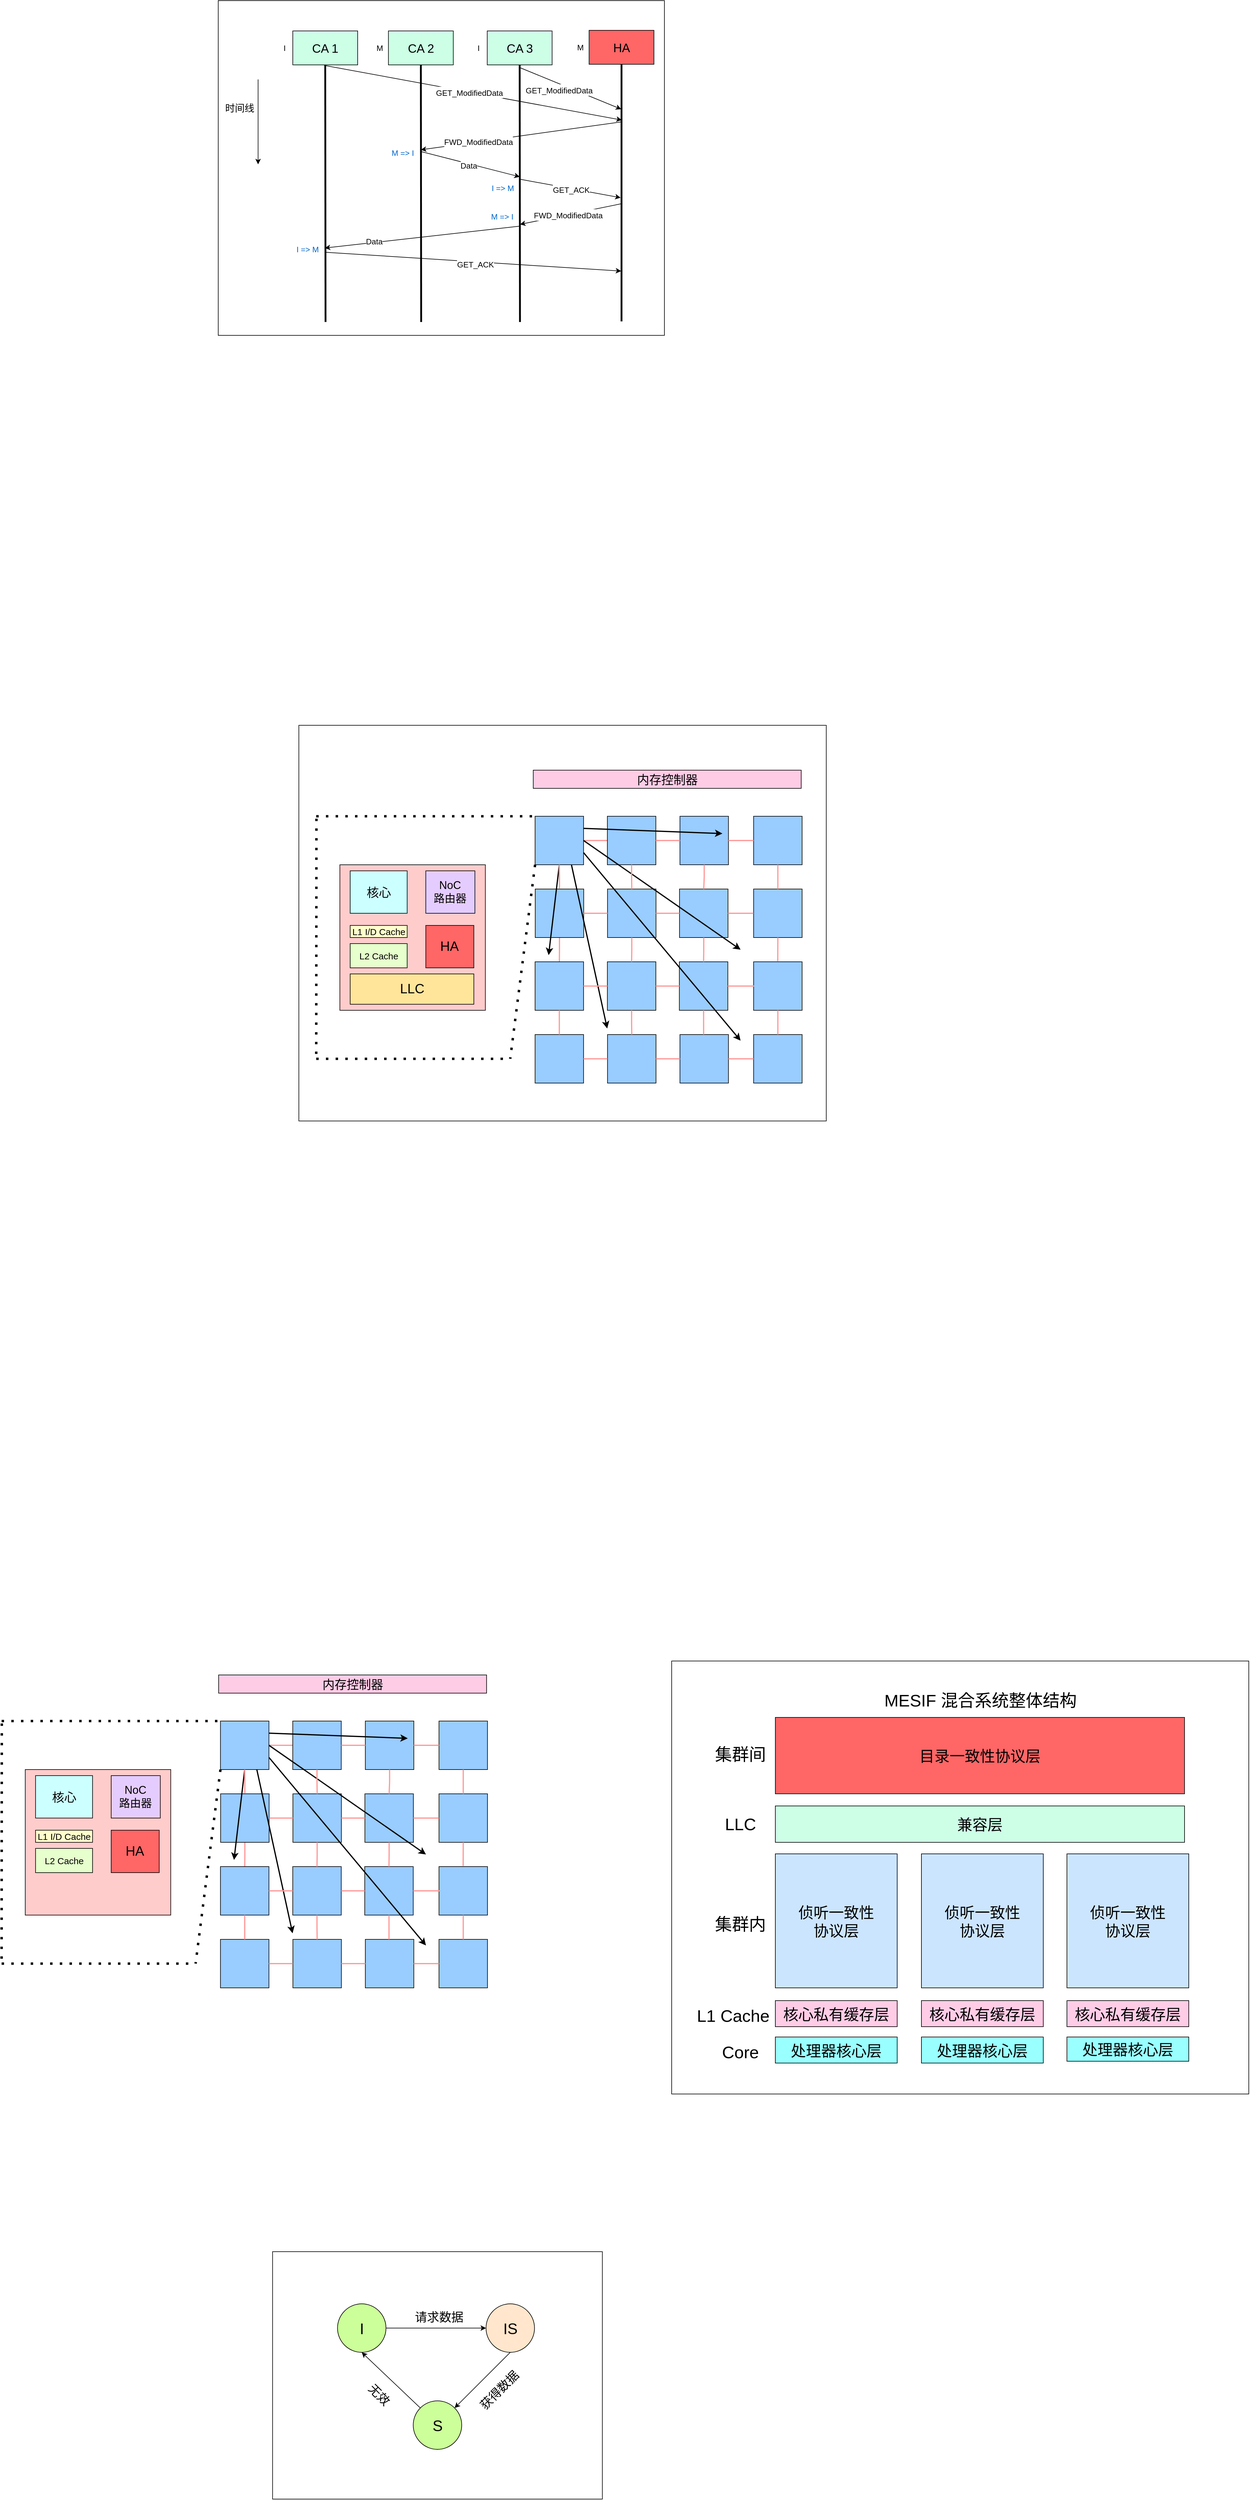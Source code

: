 <mxfile version="21.0.6" type="github">
  <diagram name="第 1 页" id="1rEfDb2yiEY_MHK7PYJG">
    <mxGraphModel dx="1563" dy="708" grid="0" gridSize="10" guides="1" tooltips="1" connect="1" arrows="1" fold="1" page="0" pageScale="1" pageWidth="827" pageHeight="1169" math="0" shadow="0">
      <root>
        <mxCell id="0" />
        <mxCell id="1" parent="0" />
        <mxCell id="KPo1hF3Pp7Ah8lo9h1-q-143" value="" style="rounded=0;whiteSpace=wrap;html=1;sketch=0;fillStyle=auto;strokeWidth=1;fontSize=20;aspect=fixed;fillColor=#FFFFFF;" vertex="1" parent="1">
          <mxGeometry x="289.66" y="3994" width="543.99" height="408" as="geometry" />
        </mxCell>
        <mxCell id="KGkpmuMd2QOw67kdI5tv-34" value="" style="rounded=0;whiteSpace=wrap;html=1;sketch=0;fillStyle=auto;strokeWidth=1;fontSize=20;aspect=fixed;fillColor=default;" parent="1" vertex="1">
          <mxGeometry x="200" y="282" width="736" height="552" as="geometry" />
        </mxCell>
        <mxCell id="KGkpmuMd2QOw67kdI5tv-1" value="CA 1" style="rounded=0;whiteSpace=wrap;html=1;sketch=0;fillStyle=auto;strokeWidth=1;fontSize=20;fillColor=#CCFFE6;" parent="1" vertex="1">
          <mxGeometry x="323" y="332" width="107" height="56" as="geometry" />
        </mxCell>
        <mxCell id="KGkpmuMd2QOw67kdI5tv-2" value="CA 2" style="rounded=0;whiteSpace=wrap;html=1;sketch=0;fillStyle=auto;strokeWidth=1;fontSize=20;fillColor=#CCFFE6;" parent="1" vertex="1">
          <mxGeometry x="480.75" y="332" width="107" height="56" as="geometry" />
        </mxCell>
        <mxCell id="KGkpmuMd2QOw67kdI5tv-3" value="CA 3" style="rounded=0;whiteSpace=wrap;html=1;sketch=0;fillStyle=auto;strokeWidth=1;fontSize=20;fillColor=#CCFFE6;" parent="1" vertex="1">
          <mxGeometry x="643.75" y="332" width="107" height="56" as="geometry" />
        </mxCell>
        <mxCell id="KGkpmuMd2QOw67kdI5tv-4" value="" style="endArrow=none;html=1;rounded=0;fontSize=18;strokeWidth=3;exitX=0.5;exitY=1;exitDx=0;exitDy=0;" parent="1" source="KGkpmuMd2QOw67kdI5tv-1" edge="1">
          <mxGeometry width="50" height="50" relative="1" as="geometry">
            <mxPoint x="312" y="542" as="sourcePoint" />
            <mxPoint x="377" y="812" as="targetPoint" />
          </mxGeometry>
        </mxCell>
        <mxCell id="KGkpmuMd2QOw67kdI5tv-5" value="" style="endArrow=none;html=1;rounded=0;fontSize=18;strokeWidth=3;exitX=0.5;exitY=1;exitDx=0;exitDy=0;" parent="1" source="KGkpmuMd2QOw67kdI5tv-2" edge="1">
          <mxGeometry width="50" height="50" relative="1" as="geometry">
            <mxPoint x="546.5" y="402" as="sourcePoint" />
            <mxPoint x="534.75" y="812" as="targetPoint" />
          </mxGeometry>
        </mxCell>
        <mxCell id="KGkpmuMd2QOw67kdI5tv-6" value="" style="endArrow=none;html=1;rounded=0;fontSize=18;strokeWidth=3;exitX=0.5;exitY=1;exitDx=0;exitDy=0;" parent="1" source="KGkpmuMd2QOw67kdI5tv-3" edge="1">
          <mxGeometry width="50" height="50" relative="1" as="geometry">
            <mxPoint x="711.75" y="702" as="sourcePoint" />
            <mxPoint x="697.75" y="812" as="targetPoint" />
          </mxGeometry>
        </mxCell>
        <mxCell id="KGkpmuMd2QOw67kdI5tv-7" value="" style="endArrow=classic;html=1;rounded=0;fontSize=16;" parent="1" edge="1">
          <mxGeometry width="50" height="50" relative="1" as="geometry">
            <mxPoint x="265.75" y="412" as="sourcePoint" />
            <mxPoint x="265.75" y="552" as="targetPoint" />
          </mxGeometry>
        </mxCell>
        <mxCell id="KGkpmuMd2QOw67kdI5tv-8" value="I" style="text;html=1;align=center;verticalAlign=middle;resizable=0;points=[];autosize=1;strokeColor=none;fillColor=none;fontSize=13;" parent="1" vertex="1">
          <mxGeometry x="294" y="345" width="30" height="30" as="geometry" />
        </mxCell>
        <mxCell id="KGkpmuMd2QOw67kdI5tv-9" value="M" style="text;html=1;align=center;verticalAlign=middle;resizable=0;points=[];autosize=1;strokeColor=none;fillColor=none;fontSize=13;" parent="1" vertex="1">
          <mxGeometry x="451.75" y="346" width="29" height="28" as="geometry" />
        </mxCell>
        <mxCell id="KGkpmuMd2QOw67kdI5tv-10" value="I" style="text;html=1;align=center;verticalAlign=middle;resizable=0;points=[];autosize=1;strokeColor=none;fillColor=none;fontSize=13;" parent="1" vertex="1">
          <mxGeometry x="613.75" y="345" width="30" height="30" as="geometry" />
        </mxCell>
        <mxCell id="KGkpmuMd2QOw67kdI5tv-11" value="&lt;span style=&quot;font-size: 13px;&quot;&gt;&lt;font color=&quot;#0066cc&quot;&gt;M =&amp;gt; I&lt;/font&gt;&lt;br&gt;&lt;/span&gt;" style="text;html=1;align=center;verticalAlign=middle;resizable=0;points=[];autosize=1;strokeColor=none;fillColor=none;fontSize=16;labelBackgroundColor=default;" parent="1" vertex="1">
          <mxGeometry x="476.75" y="516" width="55" height="31" as="geometry" />
        </mxCell>
        <mxCell id="KGkpmuMd2QOw67kdI5tv-12" value="" style="endArrow=classic;html=1;rounded=0;fontSize=13;entryX=1.011;entryY=-0.048;entryDx=0;entryDy=0;entryPerimeter=0;" parent="1" target="KGkpmuMd2QOw67kdI5tv-13" edge="1">
          <mxGeometry width="50" height="50" relative="1" as="geometry">
            <mxPoint x="534.75" y="531" as="sourcePoint" />
            <mxPoint x="699.75" y="575" as="targetPoint" />
          </mxGeometry>
        </mxCell>
        <mxCell id="KGkpmuMd2QOw67kdI5tv-13" value="&lt;span style=&quot;font-size: 13px;&quot;&gt;&lt;font color=&quot;#0066cc&quot;&gt;I =&amp;gt; M&lt;/font&gt;&lt;br&gt;&lt;/span&gt;" style="text;html=1;align=center;verticalAlign=middle;resizable=0;points=[];autosize=1;strokeColor=none;fillColor=none;fontSize=16;labelBackgroundColor=default;" parent="1" vertex="1">
          <mxGeometry x="641.75" y="574" width="55" height="31" as="geometry" />
        </mxCell>
        <mxCell id="KGkpmuMd2QOw67kdI5tv-14" value="" style="endArrow=classic;html=1;rounded=0;fontSize=13;" parent="1" edge="1">
          <mxGeometry width="50" height="50" relative="1" as="geometry">
            <mxPoint x="698.75" y="393" as="sourcePoint" />
            <mxPoint x="864.75" y="461" as="targetPoint" />
          </mxGeometry>
        </mxCell>
        <mxCell id="KGkpmuMd2QOw67kdI5tv-15" value="&lt;span style=&quot;font-size: 13px;&quot;&gt;GET_ModifiedData&lt;br&gt;&lt;/span&gt;" style="text;html=1;align=center;verticalAlign=middle;resizable=0;points=[];autosize=1;strokeColor=none;fillColor=none;fontSize=16;labelBackgroundColor=default;" parent="1" vertex="1">
          <mxGeometry x="697.75" y="413" width="129" height="31" as="geometry" />
        </mxCell>
        <mxCell id="KGkpmuMd2QOw67kdI5tv-16" value="&lt;span style=&quot;font-size: 13px;&quot;&gt;Data&lt;br&gt;&lt;/span&gt;" style="text;html=1;align=center;verticalAlign=middle;resizable=0;points=[];autosize=1;strokeColor=none;fillColor=none;fontSize=16;labelBackgroundColor=default;" parent="1" vertex="1">
          <mxGeometry x="590.75" y="537" width="45" height="31" as="geometry" />
        </mxCell>
        <mxCell id="KGkpmuMd2QOw67kdI5tv-17" value="" style="endArrow=classic;html=1;rounded=0;fontSize=13;" parent="1" edge="1">
          <mxGeometry width="50" height="50" relative="1" as="geometry">
            <mxPoint x="375.75" y="389" as="sourcePoint" />
            <mxPoint x="865.75" y="479" as="targetPoint" />
          </mxGeometry>
        </mxCell>
        <mxCell id="KGkpmuMd2QOw67kdI5tv-18" value="&lt;span style=&quot;font-size: 13px;&quot;&gt;GET_ModifiedData&lt;br&gt;&lt;/span&gt;" style="text;html=1;align=center;verticalAlign=middle;resizable=0;points=[];autosize=1;strokeColor=none;fillColor=none;fontSize=16;labelBackgroundColor=default;" parent="1" vertex="1">
          <mxGeometry x="549.75" y="417" width="129" height="31" as="geometry" />
        </mxCell>
        <mxCell id="KGkpmuMd2QOw67kdI5tv-19" value="HA" style="rounded=0;whiteSpace=wrap;html=1;sketch=0;fillStyle=auto;strokeWidth=1;fontSize=20;fillColor=#FF6666;" parent="1" vertex="1">
          <mxGeometry x="811.75" y="331" width="107" height="56" as="geometry" />
        </mxCell>
        <mxCell id="KGkpmuMd2QOw67kdI5tv-20" value="" style="endArrow=none;html=1;rounded=0;fontSize=18;strokeWidth=3;exitX=0.5;exitY=1;exitDx=0;exitDy=0;" parent="1" source="KGkpmuMd2QOw67kdI5tv-19" edge="1">
          <mxGeometry width="50" height="50" relative="1" as="geometry">
            <mxPoint x="788.25" y="631" as="sourcePoint" />
            <mxPoint x="865.25" y="811" as="targetPoint" />
          </mxGeometry>
        </mxCell>
        <mxCell id="KGkpmuMd2QOw67kdI5tv-21" value="M" style="text;html=1;align=center;verticalAlign=middle;resizable=0;points=[];autosize=1;strokeColor=none;fillColor=none;fontSize=13;" parent="1" vertex="1">
          <mxGeometry x="781.75" y="344" width="30" height="30" as="geometry" />
        </mxCell>
        <mxCell id="KGkpmuMd2QOw67kdI5tv-22" value="" style="endArrow=classic;html=1;rounded=0;fontSize=13;exitX=1.04;exitY=0.089;exitDx=0;exitDy=0;exitPerimeter=0;" parent="1" source="KGkpmuMd2QOw67kdI5tv-13" edge="1">
          <mxGeometry width="50" height="50" relative="1" as="geometry">
            <mxPoint x="739.75" y="502" as="sourcePoint" />
            <mxPoint x="863.75" y="607" as="targetPoint" />
          </mxGeometry>
        </mxCell>
        <mxCell id="KGkpmuMd2QOw67kdI5tv-23" value="" style="endArrow=classic;html=1;rounded=0;fontSize=13;entryX=1.044;entryY=0.389;entryDx=0;entryDy=0;entryPerimeter=0;" parent="1" target="KGkpmuMd2QOw67kdI5tv-11" edge="1">
          <mxGeometry width="50" height="50" relative="1" as="geometry">
            <mxPoint x="864.75" y="482" as="sourcePoint" />
            <mxPoint x="928.75" y="564" as="targetPoint" />
          </mxGeometry>
        </mxCell>
        <mxCell id="KGkpmuMd2QOw67kdI5tv-24" value="&lt;span style=&quot;font-size: 13px;&quot;&gt;GET_ACK&lt;br&gt;&lt;/span&gt;" style="text;html=1;align=center;verticalAlign=middle;resizable=0;points=[];autosize=1;strokeColor=none;fillColor=none;fontSize=16;labelBackgroundColor=default;" parent="1" vertex="1">
          <mxGeometry x="742.75" y="577" width="79" height="31" as="geometry" />
        </mxCell>
        <mxCell id="KGkpmuMd2QOw67kdI5tv-25" value="&lt;span style=&quot;font-size: 13px;&quot;&gt;FWD_ModifiedData&lt;br&gt;&lt;/span&gt;" style="text;html=1;align=center;verticalAlign=middle;resizable=0;points=[];autosize=1;strokeColor=none;fillColor=none;fontSize=16;labelBackgroundColor=default;" parent="1" vertex="1">
          <mxGeometry x="563.75" y="498" width="131" height="31" as="geometry" />
        </mxCell>
        <mxCell id="KGkpmuMd2QOw67kdI5tv-26" value="" style="endArrow=classic;html=1;rounded=0;fontSize=13;" parent="1" edge="1">
          <mxGeometry width="50" height="50" relative="1" as="geometry">
            <mxPoint x="864.75" y="617" as="sourcePoint" />
            <mxPoint x="697.75" y="651" as="targetPoint" />
          </mxGeometry>
        </mxCell>
        <mxCell id="KGkpmuMd2QOw67kdI5tv-27" value="&lt;span style=&quot;font-size: 13px;&quot;&gt;FWD_ModifiedData&lt;br&gt;&lt;/span&gt;" style="text;html=1;align=center;verticalAlign=middle;resizable=0;points=[];autosize=1;strokeColor=none;fillColor=none;fontSize=16;labelBackgroundColor=default;" parent="1" vertex="1">
          <mxGeometry x="711.75" y="619" width="131" height="31" as="geometry" />
        </mxCell>
        <mxCell id="KGkpmuMd2QOw67kdI5tv-28" value="" style="endArrow=classic;html=1;rounded=0;fontSize=13;" parent="1" edge="1">
          <mxGeometry width="50" height="50" relative="1" as="geometry">
            <mxPoint x="696.75" y="654" as="sourcePoint" />
            <mxPoint x="375.75" y="690" as="targetPoint" />
          </mxGeometry>
        </mxCell>
        <mxCell id="KGkpmuMd2QOw67kdI5tv-29" value="&lt;span style=&quot;font-size: 13px;&quot;&gt;Data&lt;br&gt;&lt;/span&gt;" style="text;html=1;align=center;verticalAlign=middle;resizable=0;points=[];autosize=1;strokeColor=none;fillColor=none;fontSize=16;labelBackgroundColor=default;" parent="1" vertex="1">
          <mxGeometry x="434.75" y="662" width="45" height="31" as="geometry" />
        </mxCell>
        <mxCell id="KGkpmuMd2QOw67kdI5tv-30" value="&lt;span style=&quot;font-size: 13px;&quot;&gt;&lt;font color=&quot;#0066cc&quot;&gt;M =&amp;gt; I&lt;/font&gt;&lt;br&gt;&lt;/span&gt;" style="text;html=1;align=center;verticalAlign=middle;resizable=0;points=[];autosize=1;strokeColor=none;fillColor=none;fontSize=16;labelBackgroundColor=default;" parent="1" vertex="1">
          <mxGeometry x="640.75" y="621" width="55" height="31" as="geometry" />
        </mxCell>
        <mxCell id="KGkpmuMd2QOw67kdI5tv-31" value="&lt;span style=&quot;font-size: 13px;&quot;&gt;&lt;font color=&quot;#0066cc&quot;&gt;I =&amp;gt; M&lt;/font&gt;&lt;br&gt;&lt;/span&gt;" style="text;html=1;align=center;verticalAlign=middle;resizable=0;points=[];autosize=1;strokeColor=none;fillColor=none;fontSize=16;labelBackgroundColor=default;" parent="1" vertex="1">
          <mxGeometry x="319.75" y="675" width="55" height="31" as="geometry" />
        </mxCell>
        <mxCell id="KGkpmuMd2QOw67kdI5tv-32" value="" style="endArrow=classic;html=1;rounded=0;fontSize=13;" parent="1" edge="1">
          <mxGeometry width="50" height="50" relative="1" as="geometry">
            <mxPoint x="376.75" y="697" as="sourcePoint" />
            <mxPoint x="864.75" y="728" as="targetPoint" />
          </mxGeometry>
        </mxCell>
        <mxCell id="KGkpmuMd2QOw67kdI5tv-33" value="&lt;span style=&quot;font-size: 13px;&quot;&gt;GET_ACK&lt;br&gt;&lt;/span&gt;" style="text;html=1;align=center;verticalAlign=middle;resizable=0;points=[];autosize=1;strokeColor=none;fillColor=none;fontSize=16;labelBackgroundColor=default;" parent="1" vertex="1">
          <mxGeometry x="584.75" y="700" width="79" height="31" as="geometry" />
        </mxCell>
        <mxCell id="KGkpmuMd2QOw67kdI5tv-35" value="时间线" style="text;html=1;align=center;verticalAlign=middle;resizable=0;points=[];autosize=1;strokeColor=none;fillColor=none;fontSize=16;" parent="1" vertex="1">
          <mxGeometry x="200" y="444" width="70" height="30" as="geometry" />
        </mxCell>
        <mxCell id="KPo1hF3Pp7Ah8lo9h1-q-1" value="" style="rounded=0;whiteSpace=wrap;html=1;sketch=0;fillStyle=auto;strokeWidth=1;fontSize=20;aspect=fixed;" vertex="1" parent="1">
          <mxGeometry x="333" y="1477" width="869.99" height="652.5" as="geometry" />
        </mxCell>
        <mxCell id="KPo1hF3Pp7Ah8lo9h1-q-35" style="edgeStyle=orthogonalEdgeStyle;rounded=0;orthogonalLoop=1;jettySize=auto;html=1;exitX=1;exitY=0.5;exitDx=0;exitDy=0;endArrow=none;endFill=0;strokeColor=#FF9999;strokeWidth=2;" edge="1" parent="1" source="KPo1hF3Pp7Ah8lo9h1-q-2" target="KPo1hF3Pp7Ah8lo9h1-q-3">
          <mxGeometry relative="1" as="geometry" />
        </mxCell>
        <mxCell id="KPo1hF3Pp7Ah8lo9h1-q-2" value="" style="whiteSpace=wrap;html=1;aspect=fixed;labelBackgroundColor=default;strokeColor=default;fontSize=13;fillColor=#99CCFF;" vertex="1" parent="1">
          <mxGeometry x="722.66" y="1627" width="80" height="80" as="geometry" />
        </mxCell>
        <mxCell id="KPo1hF3Pp7Ah8lo9h1-q-3" value="" style="whiteSpace=wrap;html=1;aspect=fixed;labelBackgroundColor=default;strokeColor=default;fontSize=13;fillColor=#99CCFF;" vertex="1" parent="1">
          <mxGeometry x="841.91" y="1627" width="80" height="80" as="geometry" />
        </mxCell>
        <mxCell id="KPo1hF3Pp7Ah8lo9h1-q-4" value="" style="whiteSpace=wrap;html=1;aspect=fixed;labelBackgroundColor=default;strokeColor=default;fontSize=13;fillColor=#99CCFF;" vertex="1" parent="1">
          <mxGeometry x="961.66" y="1627" width="80" height="80" as="geometry" />
        </mxCell>
        <mxCell id="KPo1hF3Pp7Ah8lo9h1-q-36" style="edgeStyle=orthogonalEdgeStyle;rounded=0;orthogonalLoop=1;jettySize=auto;html=1;exitX=0.5;exitY=1;exitDx=0;exitDy=0;strokeWidth=2;endArrow=none;endFill=0;strokeColor=#FF9999;" edge="1" parent="1" source="KPo1hF3Pp7Ah8lo9h1-q-5" target="KPo1hF3Pp7Ah8lo9h1-q-8">
          <mxGeometry relative="1" as="geometry" />
        </mxCell>
        <mxCell id="KPo1hF3Pp7Ah8lo9h1-q-5" value="" style="whiteSpace=wrap;html=1;aspect=fixed;labelBackgroundColor=default;strokeColor=default;fontSize=13;fillColor=#99CCFF;" vertex="1" parent="1">
          <mxGeometry x="722.91" y="1747" width="80" height="80" as="geometry" />
        </mxCell>
        <mxCell id="KPo1hF3Pp7Ah8lo9h1-q-6" value="" style="whiteSpace=wrap;html=1;aspect=fixed;labelBackgroundColor=default;strokeColor=default;fontSize=13;fillColor=#99CCFF;" vertex="1" parent="1">
          <mxGeometry x="842.16" y="1747" width="80" height="80" as="geometry" />
        </mxCell>
        <mxCell id="KPo1hF3Pp7Ah8lo9h1-q-7" value="" style="whiteSpace=wrap;html=1;aspect=fixed;labelBackgroundColor=default;strokeColor=default;fontSize=13;fillColor=#99CCFF;" vertex="1" parent="1">
          <mxGeometry x="960.91" y="1747" width="80" height="80" as="geometry" />
        </mxCell>
        <mxCell id="KPo1hF3Pp7Ah8lo9h1-q-8" value="" style="whiteSpace=wrap;html=1;aspect=fixed;labelBackgroundColor=default;strokeColor=default;fontSize=13;fillColor=#99CCFF;" vertex="1" parent="1">
          <mxGeometry x="722.66" y="1867" width="80" height="80" as="geometry" />
        </mxCell>
        <mxCell id="KPo1hF3Pp7Ah8lo9h1-q-9" value="" style="whiteSpace=wrap;html=1;aspect=fixed;labelBackgroundColor=default;strokeColor=default;fontSize=13;fillColor=#99CCFF;" vertex="1" parent="1">
          <mxGeometry x="841.91" y="1867" width="80" height="80" as="geometry" />
        </mxCell>
        <mxCell id="KPo1hF3Pp7Ah8lo9h1-q-10" value="" style="whiteSpace=wrap;html=1;aspect=fixed;labelBackgroundColor=default;strokeColor=default;fontSize=13;fillColor=#99CCFF;" vertex="1" parent="1">
          <mxGeometry x="960.66" y="1867" width="80" height="80" as="geometry" />
        </mxCell>
        <mxCell id="KPo1hF3Pp7Ah8lo9h1-q-11" value="&lt;font style=&quot;font-size: 20px;&quot;&gt;内存控制器&lt;/font&gt;" style="rounded=0;whiteSpace=wrap;html=1;labelBackgroundColor=none;strokeColor=default;fontSize=13;fillColor=#FFCCE6;" vertex="1" parent="1">
          <mxGeometry x="719.66" y="1551" width="442" height="30" as="geometry" />
        </mxCell>
        <mxCell id="KPo1hF3Pp7Ah8lo9h1-q-12" value="" style="whiteSpace=wrap;html=1;aspect=fixed;labelBackgroundColor=default;strokeColor=default;fontSize=13;fillColor=#99CCFF;" vertex="1" parent="1">
          <mxGeometry x="1083.16" y="1627" width="80" height="80" as="geometry" />
        </mxCell>
        <mxCell id="KPo1hF3Pp7Ah8lo9h1-q-13" value="" style="whiteSpace=wrap;html=1;aspect=fixed;labelBackgroundColor=default;strokeColor=default;fontSize=13;fillColor=#99CCFF;" vertex="1" parent="1">
          <mxGeometry x="1083.16" y="1747" width="80" height="80" as="geometry" />
        </mxCell>
        <mxCell id="KPo1hF3Pp7Ah8lo9h1-q-14" value="" style="whiteSpace=wrap;html=1;aspect=fixed;labelBackgroundColor=default;strokeColor=default;fontSize=13;fillColor=#99CCFF;" vertex="1" parent="1">
          <mxGeometry x="1083.16" y="1867" width="80" height="80" as="geometry" />
        </mxCell>
        <mxCell id="KPo1hF3Pp7Ah8lo9h1-q-15" value="" style="whiteSpace=wrap;html=1;aspect=fixed;labelBackgroundColor=default;strokeColor=default;fontSize=13;fillColor=#99CCFF;" vertex="1" parent="1">
          <mxGeometry x="722.66" y="1987" width="80" height="80" as="geometry" />
        </mxCell>
        <mxCell id="KPo1hF3Pp7Ah8lo9h1-q-16" value="" style="whiteSpace=wrap;html=1;aspect=fixed;labelBackgroundColor=default;strokeColor=default;fontSize=13;fillColor=#99CCFF;" vertex="1" parent="1">
          <mxGeometry x="842.16" y="1987" width="80" height="80" as="geometry" />
        </mxCell>
        <mxCell id="KPo1hF3Pp7Ah8lo9h1-q-17" value="" style="whiteSpace=wrap;html=1;aspect=fixed;labelBackgroundColor=default;strokeColor=default;fontSize=13;fillColor=#99CCFF;" vertex="1" parent="1">
          <mxGeometry x="961.66" y="1987" width="80" height="80" as="geometry" />
        </mxCell>
        <mxCell id="KPo1hF3Pp7Ah8lo9h1-q-18" value="" style="whiteSpace=wrap;html=1;aspect=fixed;labelBackgroundColor=default;strokeColor=default;fontSize=13;fillColor=#99CCFF;" vertex="1" parent="1">
          <mxGeometry x="1083.16" y="1987" width="80" height="80" as="geometry" />
        </mxCell>
        <mxCell id="KPo1hF3Pp7Ah8lo9h1-q-19" value="" style="whiteSpace=wrap;html=1;aspect=fixed;labelBackgroundColor=default;strokeColor=default;fontSize=13;fillColor=#FFCCCC;" vertex="1" parent="1">
          <mxGeometry x="400.66" y="1707" width="240" height="240" as="geometry" />
        </mxCell>
        <mxCell id="KPo1hF3Pp7Ah8lo9h1-q-20" value="&lt;font style=&quot;font-size: 15px;&quot;&gt;L1 I/D Cache&lt;/font&gt;" style="rounded=0;whiteSpace=wrap;html=1;labelBackgroundColor=none;strokeColor=default;fontSize=13;fillColor=#FFFFCC;" vertex="1" parent="1">
          <mxGeometry x="417.66" y="1807" width="94" height="20" as="geometry" />
        </mxCell>
        <mxCell id="KPo1hF3Pp7Ah8lo9h1-q-21" value="&lt;font style=&quot;font-size: 18px;&quot;&gt;NoC&lt;br&gt;路由器&lt;/font&gt;" style="rounded=0;whiteSpace=wrap;html=1;labelBackgroundColor=none;strokeColor=default;fontSize=13;fillColor=#E5CCFF;" vertex="1" parent="1">
          <mxGeometry x="542.41" y="1717" width="81" height="70" as="geometry" />
        </mxCell>
        <mxCell id="KPo1hF3Pp7Ah8lo9h1-q-22" value="&lt;font style=&quot;font-size: 20px;&quot;&gt;核心&lt;/font&gt;" style="rounded=0;whiteSpace=wrap;html=1;labelBackgroundColor=none;strokeColor=default;fontSize=13;fillColor=#CCFFFF;" vertex="1" parent="1">
          <mxGeometry x="417.66" y="1717" width="94" height="70" as="geometry" />
        </mxCell>
        <mxCell id="KPo1hF3Pp7Ah8lo9h1-q-23" value="&lt;font style=&quot;font-size: 15px;&quot;&gt;L2 Cache&lt;/font&gt;" style="rounded=0;whiteSpace=wrap;html=1;labelBackgroundColor=none;strokeColor=default;fontSize=13;fillColor=#E6FFCC;" vertex="1" parent="1">
          <mxGeometry x="417.66" y="1837" width="94" height="40" as="geometry" />
        </mxCell>
        <mxCell id="KPo1hF3Pp7Ah8lo9h1-q-24" value="&lt;font style=&quot;font-size: 22px;&quot;&gt;LLC&lt;/font&gt;" style="rounded=0;whiteSpace=wrap;html=1;labelBackgroundColor=none;strokeColor=default;fontSize=13;fillColor=#FFE599;" vertex="1" parent="1">
          <mxGeometry x="417.66" y="1887" width="204" height="50" as="geometry" />
        </mxCell>
        <mxCell id="KPo1hF3Pp7Ah8lo9h1-q-25" value="&lt;font style=&quot;font-size: 22px;&quot;&gt;HA&lt;/font&gt;" style="rounded=0;whiteSpace=wrap;html=1;labelBackgroundColor=none;strokeColor=default;fontSize=13;fillColor=#FF6666;" vertex="1" parent="1">
          <mxGeometry x="542.41" y="1807" width="79.25" height="70" as="geometry" />
        </mxCell>
        <mxCell id="KPo1hF3Pp7Ah8lo9h1-q-26" style="edgeStyle=none;rounded=0;orthogonalLoop=1;jettySize=auto;html=1;exitX=0.5;exitY=1;exitDx=0;exitDy=0;fontSize=13;endArrow=classic;endFill=1;strokeWidth=2;" edge="1" parent="1" source="KPo1hF3Pp7Ah8lo9h1-q-2">
          <mxGeometry relative="1" as="geometry">
            <mxPoint x="745" y="1856" as="targetPoint" />
          </mxGeometry>
        </mxCell>
        <mxCell id="KPo1hF3Pp7Ah8lo9h1-q-27" style="edgeStyle=none;rounded=0;orthogonalLoop=1;jettySize=auto;html=1;exitX=1;exitY=0.75;exitDx=0;exitDy=0;fontSize=13;endArrow=classic;endFill=1;strokeWidth=2;" edge="1" parent="1" source="KPo1hF3Pp7Ah8lo9h1-q-2">
          <mxGeometry relative="1" as="geometry">
            <mxPoint x="1061.66" y="1997" as="targetPoint" />
          </mxGeometry>
        </mxCell>
        <mxCell id="KPo1hF3Pp7Ah8lo9h1-q-28" style="edgeStyle=none;rounded=0;orthogonalLoop=1;jettySize=auto;html=1;exitX=1;exitY=0.5;exitDx=0;exitDy=0;fontSize=13;endArrow=classic;endFill=1;strokeWidth=2;" edge="1" parent="1" source="KPo1hF3Pp7Ah8lo9h1-q-2">
          <mxGeometry relative="1" as="geometry">
            <mxPoint x="1061.66" y="1847" as="targetPoint" />
          </mxGeometry>
        </mxCell>
        <mxCell id="KPo1hF3Pp7Ah8lo9h1-q-29" style="edgeStyle=none;rounded=0;orthogonalLoop=1;jettySize=auto;html=1;exitX=1;exitY=0.25;exitDx=0;exitDy=0;fontSize=13;endArrow=classic;endFill=1;strokeWidth=2;" edge="1" parent="1" source="KPo1hF3Pp7Ah8lo9h1-q-2">
          <mxGeometry relative="1" as="geometry">
            <mxPoint x="1031.66" y="1655.513" as="targetPoint" />
          </mxGeometry>
        </mxCell>
        <mxCell id="KPo1hF3Pp7Ah8lo9h1-q-30" style="edgeStyle=none;rounded=0;orthogonalLoop=1;jettySize=auto;html=1;exitX=0.75;exitY=1;exitDx=0;exitDy=0;fontSize=13;endArrow=classic;endFill=1;strokeWidth=2;" edge="1" parent="1" source="KPo1hF3Pp7Ah8lo9h1-q-2">
          <mxGeometry relative="1" as="geometry">
            <mxPoint x="841.66" y="1977" as="targetPoint" />
          </mxGeometry>
        </mxCell>
        <mxCell id="KPo1hF3Pp7Ah8lo9h1-q-31" value="" style="endArrow=none;dashed=1;html=1;dashPattern=1 3;strokeWidth=4;rounded=0;strokeColor=default;fontSize=15;endSize=6;elbow=vertical;entryX=0;entryY=0;entryDx=0;entryDy=0;" edge="1" parent="1" target="KPo1hF3Pp7Ah8lo9h1-q-2">
          <mxGeometry width="50" height="50" relative="1" as="geometry">
            <mxPoint x="361.66" y="1627" as="sourcePoint" />
            <mxPoint x="671.66" y="1627" as="targetPoint" />
          </mxGeometry>
        </mxCell>
        <mxCell id="KPo1hF3Pp7Ah8lo9h1-q-32" value="" style="endArrow=none;dashed=1;html=1;dashPattern=1 3;strokeWidth=4;rounded=0;strokeColor=default;fontSize=15;endSize=6;elbow=vertical;" edge="1" parent="1">
          <mxGeometry width="50" height="50" relative="1" as="geometry">
            <mxPoint x="362" y="1631" as="sourcePoint" />
            <mxPoint x="361.66" y="2027" as="targetPoint" />
          </mxGeometry>
        </mxCell>
        <mxCell id="KPo1hF3Pp7Ah8lo9h1-q-33" value="" style="endArrow=none;dashed=1;html=1;dashPattern=1 3;strokeWidth=4;rounded=0;strokeColor=default;fontSize=15;endSize=6;elbow=vertical;" edge="1" parent="1">
          <mxGeometry width="50" height="50" relative="1" as="geometry">
            <mxPoint x="361.66" y="2027" as="sourcePoint" />
            <mxPoint x="681.66" y="2027" as="targetPoint" />
          </mxGeometry>
        </mxCell>
        <mxCell id="KPo1hF3Pp7Ah8lo9h1-q-34" value="" style="endArrow=none;dashed=1;html=1;dashPattern=1 3;strokeWidth=4;rounded=0;strokeColor=default;fontSize=15;endSize=6;elbow=vertical;exitX=0;exitY=1;exitDx=0;exitDy=0;" edge="1" parent="1" source="KPo1hF3Pp7Ah8lo9h1-q-2">
          <mxGeometry width="50" height="50" relative="1" as="geometry">
            <mxPoint x="161.66" y="1977" as="sourcePoint" />
            <mxPoint x="681.66" y="2027" as="targetPoint" />
          </mxGeometry>
        </mxCell>
        <mxCell id="KPo1hF3Pp7Ah8lo9h1-q-37" style="edgeStyle=orthogonalEdgeStyle;rounded=0;orthogonalLoop=1;jettySize=auto;html=1;exitX=0.5;exitY=1;exitDx=0;exitDy=0;strokeWidth=2;endArrow=none;endFill=0;strokeColor=#FF9999;entryX=0.5;entryY=0;entryDx=0;entryDy=0;" edge="1" parent="1" source="KPo1hF3Pp7Ah8lo9h1-q-8" target="KPo1hF3Pp7Ah8lo9h1-q-15">
          <mxGeometry relative="1" as="geometry">
            <mxPoint x="676" y="2107" as="sourcePoint" />
            <mxPoint x="676" y="2147" as="targetPoint" />
          </mxGeometry>
        </mxCell>
        <mxCell id="KPo1hF3Pp7Ah8lo9h1-q-38" style="edgeStyle=orthogonalEdgeStyle;rounded=0;orthogonalLoop=1;jettySize=auto;html=1;exitX=1;exitY=0.5;exitDx=0;exitDy=0;strokeWidth=2;endArrow=none;endFill=0;strokeColor=#FF9999;" edge="1" parent="1" source="KPo1hF3Pp7Ah8lo9h1-q-15">
          <mxGeometry relative="1" as="geometry">
            <mxPoint x="817" y="2112" as="sourcePoint" />
            <mxPoint x="842" y="2027" as="targetPoint" />
          </mxGeometry>
        </mxCell>
        <mxCell id="KPo1hF3Pp7Ah8lo9h1-q-39" style="edgeStyle=orthogonalEdgeStyle;rounded=0;orthogonalLoop=1;jettySize=auto;html=1;exitX=1;exitY=0.5;exitDx=0;exitDy=0;strokeWidth=2;endArrow=none;endFill=0;strokeColor=#FF9999;entryX=0;entryY=0.5;entryDx=0;entryDy=0;" edge="1" parent="1" source="KPo1hF3Pp7Ah8lo9h1-q-16" target="KPo1hF3Pp7Ah8lo9h1-q-17">
          <mxGeometry relative="1" as="geometry">
            <mxPoint x="911" y="2091" as="sourcePoint" />
            <mxPoint x="911" y="2131" as="targetPoint" />
          </mxGeometry>
        </mxCell>
        <mxCell id="KPo1hF3Pp7Ah8lo9h1-q-40" style="edgeStyle=orthogonalEdgeStyle;rounded=0;orthogonalLoop=1;jettySize=auto;html=1;exitX=1;exitY=0.5;exitDx=0;exitDy=0;strokeWidth=2;endArrow=none;endFill=0;strokeColor=#FF9999;entryX=0;entryY=0.5;entryDx=0;entryDy=0;" edge="1" parent="1" source="KPo1hF3Pp7Ah8lo9h1-q-17" target="KPo1hF3Pp7Ah8lo9h1-q-18">
          <mxGeometry relative="1" as="geometry">
            <mxPoint x="1047" y="2109" as="sourcePoint" />
            <mxPoint x="1047" y="2149" as="targetPoint" />
          </mxGeometry>
        </mxCell>
        <mxCell id="KPo1hF3Pp7Ah8lo9h1-q-41" style="edgeStyle=orthogonalEdgeStyle;rounded=0;orthogonalLoop=1;jettySize=auto;html=1;exitX=0.5;exitY=1;exitDx=0;exitDy=0;strokeWidth=2;endArrow=none;endFill=0;strokeColor=#FF9999;entryX=0.5;entryY=0;entryDx=0;entryDy=0;" edge="1" parent="1" source="KPo1hF3Pp7Ah8lo9h1-q-14" target="KPo1hF3Pp7Ah8lo9h1-q-18">
          <mxGeometry relative="1" as="geometry">
            <mxPoint x="1215" y="1955" as="sourcePoint" />
            <mxPoint x="1215" y="1995" as="targetPoint" />
          </mxGeometry>
        </mxCell>
        <mxCell id="KPo1hF3Pp7Ah8lo9h1-q-42" style="edgeStyle=orthogonalEdgeStyle;rounded=0;orthogonalLoop=1;jettySize=auto;html=1;exitX=0.5;exitY=1;exitDx=0;exitDy=0;strokeWidth=2;endArrow=none;endFill=0;strokeColor=#FF9999;" edge="1" parent="1" source="KPo1hF3Pp7Ah8lo9h1-q-13">
          <mxGeometry relative="1" as="geometry">
            <mxPoint x="1223" y="1828" as="sourcePoint" />
            <mxPoint x="1123" y="1866" as="targetPoint" />
          </mxGeometry>
        </mxCell>
        <mxCell id="KPo1hF3Pp7Ah8lo9h1-q-43" style="edgeStyle=orthogonalEdgeStyle;rounded=0;orthogonalLoop=1;jettySize=auto;html=1;exitX=0.5;exitY=1;exitDx=0;exitDy=0;strokeWidth=2;endArrow=none;endFill=0;strokeColor=#FF9999;" edge="1" parent="1" source="KPo1hF3Pp7Ah8lo9h1-q-12" target="KPo1hF3Pp7Ah8lo9h1-q-13">
          <mxGeometry relative="1" as="geometry">
            <mxPoint x="1223" y="1724" as="sourcePoint" />
            <mxPoint x="1223" y="1764" as="targetPoint" />
          </mxGeometry>
        </mxCell>
        <mxCell id="KPo1hF3Pp7Ah8lo9h1-q-44" style="edgeStyle=orthogonalEdgeStyle;rounded=0;orthogonalLoop=1;jettySize=auto;html=1;exitX=1;exitY=0.5;exitDx=0;exitDy=0;strokeWidth=2;endArrow=none;endFill=0;strokeColor=#FF9999;entryX=0;entryY=0.5;entryDx=0;entryDy=0;" edge="1" parent="1" source="KPo1hF3Pp7Ah8lo9h1-q-4" target="KPo1hF3Pp7Ah8lo9h1-q-12">
          <mxGeometry relative="1" as="geometry">
            <mxPoint x="1206" y="1685" as="sourcePoint" />
            <mxPoint x="1084" y="1665" as="targetPoint" />
            <Array as="points" />
          </mxGeometry>
        </mxCell>
        <mxCell id="KPo1hF3Pp7Ah8lo9h1-q-45" style="edgeStyle=orthogonalEdgeStyle;rounded=0;orthogonalLoop=1;jettySize=auto;html=1;exitX=1;exitY=0.5;exitDx=0;exitDy=0;strokeWidth=2;endArrow=none;endFill=0;strokeColor=#FF9999;" edge="1" parent="1" source="KPo1hF3Pp7Ah8lo9h1-q-7">
          <mxGeometry relative="1" as="geometry">
            <mxPoint x="1211" y="1782" as="sourcePoint" />
            <mxPoint x="1083" y="1787" as="targetPoint" />
          </mxGeometry>
        </mxCell>
        <mxCell id="KPo1hF3Pp7Ah8lo9h1-q-46" style="edgeStyle=orthogonalEdgeStyle;rounded=0;orthogonalLoop=1;jettySize=auto;html=1;exitX=1;exitY=0.5;exitDx=0;exitDy=0;strokeWidth=2;endArrow=none;endFill=0;strokeColor=#FF9999;" edge="1" parent="1" source="KPo1hF3Pp7Ah8lo9h1-q-10">
          <mxGeometry relative="1" as="geometry">
            <mxPoint x="1228" y="1879" as="sourcePoint" />
            <mxPoint x="1084" y="1907" as="targetPoint" />
          </mxGeometry>
        </mxCell>
        <mxCell id="KPo1hF3Pp7Ah8lo9h1-q-47" style="edgeStyle=orthogonalEdgeStyle;rounded=0;orthogonalLoop=1;jettySize=auto;html=1;strokeWidth=2;endArrow=none;endFill=0;strokeColor=#FF9999;entryX=0;entryY=0.5;entryDx=0;entryDy=0;" edge="1" parent="1" source="KPo1hF3Pp7Ah8lo9h1-q-9" target="KPo1hF3Pp7Ah8lo9h1-q-10">
          <mxGeometry relative="1" as="geometry">
            <mxPoint x="926" y="1964" as="sourcePoint" />
            <mxPoint x="958" y="1907" as="targetPoint" />
          </mxGeometry>
        </mxCell>
        <mxCell id="KPo1hF3Pp7Ah8lo9h1-q-48" style="edgeStyle=orthogonalEdgeStyle;rounded=0;orthogonalLoop=1;jettySize=auto;html=1;exitX=0.5;exitY=1;exitDx=0;exitDy=0;strokeWidth=2;endArrow=none;endFill=0;strokeColor=#FF9999;" edge="1" parent="1" source="KPo1hF3Pp7Ah8lo9h1-q-10" target="KPo1hF3Pp7Ah8lo9h1-q-17">
          <mxGeometry relative="1" as="geometry">
            <mxPoint x="941" y="1964" as="sourcePoint" />
            <mxPoint x="941" y="2004" as="targetPoint" />
            <Array as="points">
              <mxPoint x="1001" y="1977" />
              <mxPoint x="1001" y="1977" />
            </Array>
          </mxGeometry>
        </mxCell>
        <mxCell id="KPo1hF3Pp7Ah8lo9h1-q-49" style="edgeStyle=orthogonalEdgeStyle;rounded=0;orthogonalLoop=1;jettySize=auto;html=1;exitX=0.5;exitY=1;exitDx=0;exitDy=0;strokeWidth=2;endArrow=none;endFill=0;strokeColor=#FF9999;entryX=0.5;entryY=0;entryDx=0;entryDy=0;" edge="1" parent="1" source="KPo1hF3Pp7Ah8lo9h1-q-7" target="KPo1hF3Pp7Ah8lo9h1-q-10">
          <mxGeometry relative="1" as="geometry">
            <mxPoint x="964" y="1837" as="sourcePoint" />
            <mxPoint x="964" y="1877" as="targetPoint" />
          </mxGeometry>
        </mxCell>
        <mxCell id="KPo1hF3Pp7Ah8lo9h1-q-50" style="edgeStyle=orthogonalEdgeStyle;rounded=0;orthogonalLoop=1;jettySize=auto;html=1;exitX=0.5;exitY=1;exitDx=0;exitDy=0;strokeWidth=2;endArrow=none;endFill=0;strokeColor=#FF9999;entryX=0.5;entryY=0;entryDx=0;entryDy=0;" edge="1" parent="1" source="KPo1hF3Pp7Ah8lo9h1-q-4" target="KPo1hF3Pp7Ah8lo9h1-q-7">
          <mxGeometry relative="1" as="geometry">
            <mxPoint x="1042" y="1718" as="sourcePoint" />
            <mxPoint x="1042" y="1758" as="targetPoint" />
          </mxGeometry>
        </mxCell>
        <mxCell id="KPo1hF3Pp7Ah8lo9h1-q-51" style="edgeStyle=orthogonalEdgeStyle;rounded=0;orthogonalLoop=1;jettySize=auto;html=1;exitX=0.5;exitY=1;exitDx=0;exitDy=0;strokeWidth=2;endArrow=none;endFill=0;strokeColor=#FF9999;" edge="1" parent="1" source="KPo1hF3Pp7Ah8lo9h1-q-3" target="KPo1hF3Pp7Ah8lo9h1-q-6">
          <mxGeometry relative="1" as="geometry">
            <mxPoint x="929" y="1715" as="sourcePoint" />
            <mxPoint x="929" y="1755" as="targetPoint" />
          </mxGeometry>
        </mxCell>
        <mxCell id="KPo1hF3Pp7Ah8lo9h1-q-52" style="edgeStyle=orthogonalEdgeStyle;rounded=0;orthogonalLoop=1;jettySize=auto;html=1;exitX=1;exitY=0.5;exitDx=0;exitDy=0;strokeWidth=2;endArrow=none;endFill=0;strokeColor=#FF9999;entryX=0;entryY=0.5;entryDx=0;entryDy=0;" edge="1" parent="1" source="KPo1hF3Pp7Ah8lo9h1-q-6" target="KPo1hF3Pp7Ah8lo9h1-q-7">
          <mxGeometry relative="1" as="geometry">
            <mxPoint x="933" y="1784" as="sourcePoint" />
            <mxPoint x="933" y="1824" as="targetPoint" />
          </mxGeometry>
        </mxCell>
        <mxCell id="KPo1hF3Pp7Ah8lo9h1-q-53" style="edgeStyle=orthogonalEdgeStyle;rounded=0;orthogonalLoop=1;jettySize=auto;html=1;exitX=0.5;exitY=1;exitDx=0;exitDy=0;strokeWidth=2;endArrow=none;endFill=0;strokeColor=#FF9999;entryX=0.5;entryY=0;entryDx=0;entryDy=0;" edge="1" parent="1" source="KPo1hF3Pp7Ah8lo9h1-q-6" target="KPo1hF3Pp7Ah8lo9h1-q-9">
          <mxGeometry relative="1" as="geometry">
            <mxPoint x="890" y="1841" as="sourcePoint" />
            <mxPoint x="890" y="1881" as="targetPoint" />
          </mxGeometry>
        </mxCell>
        <mxCell id="KPo1hF3Pp7Ah8lo9h1-q-54" style="edgeStyle=orthogonalEdgeStyle;rounded=0;orthogonalLoop=1;jettySize=auto;html=1;strokeWidth=2;endArrow=none;endFill=0;strokeColor=#FF9999;entryX=0.5;entryY=0;entryDx=0;entryDy=0;" edge="1" parent="1" source="KPo1hF3Pp7Ah8lo9h1-q-9" target="KPo1hF3Pp7Ah8lo9h1-q-16">
          <mxGeometry relative="1" as="geometry">
            <mxPoint x="887" y="1960" as="sourcePoint" />
            <mxPoint x="882" y="1984" as="targetPoint" />
          </mxGeometry>
        </mxCell>
        <mxCell id="KPo1hF3Pp7Ah8lo9h1-q-55" style="edgeStyle=orthogonalEdgeStyle;rounded=0;orthogonalLoop=1;jettySize=auto;html=1;exitX=1;exitY=0.5;exitDx=0;exitDy=0;strokeWidth=2;endArrow=none;endFill=0;strokeColor=#FF9999;entryX=0;entryY=0.5;entryDx=0;entryDy=0;" edge="1" parent="1" source="KPo1hF3Pp7Ah8lo9h1-q-8" target="KPo1hF3Pp7Ah8lo9h1-q-9">
          <mxGeometry relative="1" as="geometry">
            <mxPoint x="807" y="1965" as="sourcePoint" />
            <mxPoint x="807" y="2005" as="targetPoint" />
          </mxGeometry>
        </mxCell>
        <mxCell id="KPo1hF3Pp7Ah8lo9h1-q-56" style="edgeStyle=orthogonalEdgeStyle;rounded=0;orthogonalLoop=1;jettySize=auto;html=1;exitX=1;exitY=0.5;exitDx=0;exitDy=0;strokeWidth=2;endArrow=none;endFill=0;strokeColor=#FF9999;entryX=0;entryY=0.5;entryDx=0;entryDy=0;" edge="1" parent="1" source="KPo1hF3Pp7Ah8lo9h1-q-5" target="KPo1hF3Pp7Ah8lo9h1-q-6">
          <mxGeometry relative="1" as="geometry">
            <mxPoint x="818" y="1778" as="sourcePoint" />
            <mxPoint x="818" y="1818" as="targetPoint" />
          </mxGeometry>
        </mxCell>
        <mxCell id="KPo1hF3Pp7Ah8lo9h1-q-57" style="edgeStyle=orthogonalEdgeStyle;rounded=0;orthogonalLoop=1;jettySize=auto;html=1;exitX=0.5;exitY=1;exitDx=0;exitDy=0;strokeWidth=2;endArrow=none;endFill=0;strokeColor=#FF9999;" edge="1" parent="1" source="KPo1hF3Pp7Ah8lo9h1-q-2">
          <mxGeometry relative="1" as="geometry">
            <mxPoint x="741" y="1720" as="sourcePoint" />
            <mxPoint x="763" y="1746" as="targetPoint" />
          </mxGeometry>
        </mxCell>
        <mxCell id="KPo1hF3Pp7Ah8lo9h1-q-58" style="edgeStyle=orthogonalEdgeStyle;rounded=0;orthogonalLoop=1;jettySize=auto;html=1;exitX=1;exitY=0.5;exitDx=0;exitDy=0;strokeWidth=2;endArrow=none;endFill=0;strokeColor=#FF9999;entryX=0;entryY=0.5;entryDx=0;entryDy=0;" edge="1" parent="1" source="KPo1hF3Pp7Ah8lo9h1-q-3" target="KPo1hF3Pp7Ah8lo9h1-q-4">
          <mxGeometry relative="1" as="geometry">
            <mxPoint x="940" y="1695" as="sourcePoint" />
            <mxPoint x="940" y="1735" as="targetPoint" />
          </mxGeometry>
        </mxCell>
        <mxCell id="KPo1hF3Pp7Ah8lo9h1-q-59" value="" style="rounded=0;whiteSpace=wrap;html=1;sketch=0;fillStyle=auto;strokeWidth=1;fontSize=20;aspect=fixed;fillColor=#FFFFFF;" vertex="1" parent="1">
          <mxGeometry x="948" y="3020" width="951.99" height="714" as="geometry" />
        </mxCell>
        <mxCell id="KPo1hF3Pp7Ah8lo9h1-q-60" style="edgeStyle=orthogonalEdgeStyle;rounded=0;orthogonalLoop=1;jettySize=auto;html=1;exitX=1;exitY=0.5;exitDx=0;exitDy=0;endArrow=none;endFill=0;strokeColor=#FF9999;strokeWidth=2;" edge="1" parent="1" source="KPo1hF3Pp7Ah8lo9h1-q-61" target="KPo1hF3Pp7Ah8lo9h1-q-62">
          <mxGeometry relative="1" as="geometry" />
        </mxCell>
        <mxCell id="KPo1hF3Pp7Ah8lo9h1-q-61" value="" style="whiteSpace=wrap;html=1;aspect=fixed;labelBackgroundColor=default;strokeColor=default;fontSize=13;fillColor=#99CCFF;" vertex="1" parent="1">
          <mxGeometry x="203.66" y="3119" width="80" height="80" as="geometry" />
        </mxCell>
        <mxCell id="KPo1hF3Pp7Ah8lo9h1-q-62" value="" style="whiteSpace=wrap;html=1;aspect=fixed;labelBackgroundColor=default;strokeColor=default;fontSize=13;fillColor=#99CCFF;" vertex="1" parent="1">
          <mxGeometry x="322.91" y="3119" width="80" height="80" as="geometry" />
        </mxCell>
        <mxCell id="KPo1hF3Pp7Ah8lo9h1-q-63" value="" style="whiteSpace=wrap;html=1;aspect=fixed;labelBackgroundColor=default;strokeColor=default;fontSize=13;fillColor=#99CCFF;" vertex="1" parent="1">
          <mxGeometry x="442.66" y="3119" width="80" height="80" as="geometry" />
        </mxCell>
        <mxCell id="KPo1hF3Pp7Ah8lo9h1-q-64" style="edgeStyle=orthogonalEdgeStyle;rounded=0;orthogonalLoop=1;jettySize=auto;html=1;exitX=0.5;exitY=1;exitDx=0;exitDy=0;strokeWidth=2;endArrow=none;endFill=0;strokeColor=#FF9999;" edge="1" parent="1" source="KPo1hF3Pp7Ah8lo9h1-q-65" target="KPo1hF3Pp7Ah8lo9h1-q-68">
          <mxGeometry relative="1" as="geometry" />
        </mxCell>
        <mxCell id="KPo1hF3Pp7Ah8lo9h1-q-65" value="" style="whiteSpace=wrap;html=1;aspect=fixed;labelBackgroundColor=default;strokeColor=default;fontSize=13;fillColor=#99CCFF;" vertex="1" parent="1">
          <mxGeometry x="203.91" y="3239" width="80" height="80" as="geometry" />
        </mxCell>
        <mxCell id="KPo1hF3Pp7Ah8lo9h1-q-66" value="" style="whiteSpace=wrap;html=1;aspect=fixed;labelBackgroundColor=default;strokeColor=default;fontSize=13;fillColor=#99CCFF;" vertex="1" parent="1">
          <mxGeometry x="323.16" y="3239" width="80" height="80" as="geometry" />
        </mxCell>
        <mxCell id="KPo1hF3Pp7Ah8lo9h1-q-67" value="" style="whiteSpace=wrap;html=1;aspect=fixed;labelBackgroundColor=default;strokeColor=default;fontSize=13;fillColor=#99CCFF;" vertex="1" parent="1">
          <mxGeometry x="441.91" y="3239" width="80" height="80" as="geometry" />
        </mxCell>
        <mxCell id="KPo1hF3Pp7Ah8lo9h1-q-68" value="" style="whiteSpace=wrap;html=1;aspect=fixed;labelBackgroundColor=default;strokeColor=default;fontSize=13;fillColor=#99CCFF;" vertex="1" parent="1">
          <mxGeometry x="203.66" y="3359" width="80" height="80" as="geometry" />
        </mxCell>
        <mxCell id="KPo1hF3Pp7Ah8lo9h1-q-69" value="" style="whiteSpace=wrap;html=1;aspect=fixed;labelBackgroundColor=default;strokeColor=default;fontSize=13;fillColor=#99CCFF;" vertex="1" parent="1">
          <mxGeometry x="322.91" y="3359" width="80" height="80" as="geometry" />
        </mxCell>
        <mxCell id="KPo1hF3Pp7Ah8lo9h1-q-70" value="" style="whiteSpace=wrap;html=1;aspect=fixed;labelBackgroundColor=default;strokeColor=default;fontSize=13;fillColor=#99CCFF;" vertex="1" parent="1">
          <mxGeometry x="441.66" y="3359" width="80" height="80" as="geometry" />
        </mxCell>
        <mxCell id="KPo1hF3Pp7Ah8lo9h1-q-71" value="&lt;font style=&quot;font-size: 20px;&quot;&gt;内存控制器&lt;/font&gt;" style="rounded=0;whiteSpace=wrap;html=1;labelBackgroundColor=none;strokeColor=default;fontSize=13;fillColor=#FFCCE6;" vertex="1" parent="1">
          <mxGeometry x="200.66" y="3043" width="442" height="30" as="geometry" />
        </mxCell>
        <mxCell id="KPo1hF3Pp7Ah8lo9h1-q-72" value="" style="whiteSpace=wrap;html=1;aspect=fixed;labelBackgroundColor=default;strokeColor=default;fontSize=13;fillColor=#99CCFF;" vertex="1" parent="1">
          <mxGeometry x="564.16" y="3119" width="80" height="80" as="geometry" />
        </mxCell>
        <mxCell id="KPo1hF3Pp7Ah8lo9h1-q-73" value="" style="whiteSpace=wrap;html=1;aspect=fixed;labelBackgroundColor=default;strokeColor=default;fontSize=13;fillColor=#99CCFF;" vertex="1" parent="1">
          <mxGeometry x="564.16" y="3239" width="80" height="80" as="geometry" />
        </mxCell>
        <mxCell id="KPo1hF3Pp7Ah8lo9h1-q-74" value="" style="whiteSpace=wrap;html=1;aspect=fixed;labelBackgroundColor=default;strokeColor=default;fontSize=13;fillColor=#99CCFF;" vertex="1" parent="1">
          <mxGeometry x="564.16" y="3359" width="80" height="80" as="geometry" />
        </mxCell>
        <mxCell id="KPo1hF3Pp7Ah8lo9h1-q-75" value="" style="whiteSpace=wrap;html=1;aspect=fixed;labelBackgroundColor=default;strokeColor=default;fontSize=13;fillColor=#99CCFF;" vertex="1" parent="1">
          <mxGeometry x="203.66" y="3479" width="80" height="80" as="geometry" />
        </mxCell>
        <mxCell id="KPo1hF3Pp7Ah8lo9h1-q-76" value="" style="whiteSpace=wrap;html=1;aspect=fixed;labelBackgroundColor=default;strokeColor=default;fontSize=13;fillColor=#99CCFF;" vertex="1" parent="1">
          <mxGeometry x="323.16" y="3479" width="80" height="80" as="geometry" />
        </mxCell>
        <mxCell id="KPo1hF3Pp7Ah8lo9h1-q-77" value="" style="whiteSpace=wrap;html=1;aspect=fixed;labelBackgroundColor=default;strokeColor=default;fontSize=13;fillColor=#99CCFF;" vertex="1" parent="1">
          <mxGeometry x="442.66" y="3479" width="80" height="80" as="geometry" />
        </mxCell>
        <mxCell id="KPo1hF3Pp7Ah8lo9h1-q-78" value="" style="whiteSpace=wrap;html=1;aspect=fixed;labelBackgroundColor=default;strokeColor=default;fontSize=13;fillColor=#99CCFF;" vertex="1" parent="1">
          <mxGeometry x="564.16" y="3479" width="80" height="80" as="geometry" />
        </mxCell>
        <mxCell id="KPo1hF3Pp7Ah8lo9h1-q-79" value="" style="whiteSpace=wrap;html=1;aspect=fixed;labelBackgroundColor=default;strokeColor=default;fontSize=13;fillColor=#FFCCCC;" vertex="1" parent="1">
          <mxGeometry x="-118.34" y="3199" width="240" height="240" as="geometry" />
        </mxCell>
        <mxCell id="KPo1hF3Pp7Ah8lo9h1-q-80" value="&lt;font style=&quot;font-size: 15px;&quot;&gt;L1 I/D Cache&lt;/font&gt;" style="rounded=0;whiteSpace=wrap;html=1;labelBackgroundColor=none;strokeColor=default;fontSize=13;fillColor=#FFFFCC;" vertex="1" parent="1">
          <mxGeometry x="-101.34" y="3299" width="94" height="20" as="geometry" />
        </mxCell>
        <mxCell id="KPo1hF3Pp7Ah8lo9h1-q-81" value="&lt;font style=&quot;font-size: 18px;&quot;&gt;NoC&lt;br&gt;路由器&lt;/font&gt;" style="rounded=0;whiteSpace=wrap;html=1;labelBackgroundColor=none;strokeColor=default;fontSize=13;fillColor=#E5CCFF;" vertex="1" parent="1">
          <mxGeometry x="23.41" y="3209" width="81" height="70" as="geometry" />
        </mxCell>
        <mxCell id="KPo1hF3Pp7Ah8lo9h1-q-82" value="&lt;font style=&quot;font-size: 20px;&quot;&gt;核心&lt;/font&gt;" style="rounded=0;whiteSpace=wrap;html=1;labelBackgroundColor=none;strokeColor=default;fontSize=13;fillColor=#CCFFFF;" vertex="1" parent="1">
          <mxGeometry x="-101.34" y="3209" width="94" height="70" as="geometry" />
        </mxCell>
        <mxCell id="KPo1hF3Pp7Ah8lo9h1-q-83" value="&lt;font style=&quot;font-size: 15px;&quot;&gt;L2 Cache&lt;/font&gt;" style="rounded=0;whiteSpace=wrap;html=1;labelBackgroundColor=none;strokeColor=default;fontSize=13;fillColor=#E6FFCC;" vertex="1" parent="1">
          <mxGeometry x="-101.34" y="3329" width="94" height="40" as="geometry" />
        </mxCell>
        <mxCell id="KPo1hF3Pp7Ah8lo9h1-q-84" value="&lt;font style=&quot;font-size: 25px;&quot;&gt;目录一致性协议层&lt;/font&gt;" style="rounded=0;whiteSpace=wrap;html=1;labelBackgroundColor=none;strokeColor=default;fontSize=13;fillColor=#FF6666;" vertex="1" parent="1">
          <mxGeometry x="1119" y="3113" width="675" height="126" as="geometry" />
        </mxCell>
        <mxCell id="KPo1hF3Pp7Ah8lo9h1-q-85" value="&lt;font style=&quot;font-size: 22px;&quot;&gt;HA&lt;/font&gt;" style="rounded=0;whiteSpace=wrap;html=1;labelBackgroundColor=none;strokeColor=default;fontSize=13;fillColor=#FF6666;" vertex="1" parent="1">
          <mxGeometry x="23.41" y="3299" width="79.25" height="70" as="geometry" />
        </mxCell>
        <mxCell id="KPo1hF3Pp7Ah8lo9h1-q-86" style="edgeStyle=none;rounded=0;orthogonalLoop=1;jettySize=auto;html=1;exitX=0.5;exitY=1;exitDx=0;exitDy=0;fontSize=13;endArrow=classic;endFill=1;strokeWidth=2;" edge="1" parent="1" source="KPo1hF3Pp7Ah8lo9h1-q-61">
          <mxGeometry relative="1" as="geometry">
            <mxPoint x="226" y="3348" as="targetPoint" />
          </mxGeometry>
        </mxCell>
        <mxCell id="KPo1hF3Pp7Ah8lo9h1-q-87" style="edgeStyle=none;rounded=0;orthogonalLoop=1;jettySize=auto;html=1;exitX=1;exitY=0.75;exitDx=0;exitDy=0;fontSize=13;endArrow=classic;endFill=1;strokeWidth=2;" edge="1" parent="1" source="KPo1hF3Pp7Ah8lo9h1-q-61">
          <mxGeometry relative="1" as="geometry">
            <mxPoint x="542.66" y="3489" as="targetPoint" />
          </mxGeometry>
        </mxCell>
        <mxCell id="KPo1hF3Pp7Ah8lo9h1-q-88" style="edgeStyle=none;rounded=0;orthogonalLoop=1;jettySize=auto;html=1;exitX=1;exitY=0.5;exitDx=0;exitDy=0;fontSize=13;endArrow=classic;endFill=1;strokeWidth=2;" edge="1" parent="1" source="KPo1hF3Pp7Ah8lo9h1-q-61">
          <mxGeometry relative="1" as="geometry">
            <mxPoint x="542.66" y="3339" as="targetPoint" />
          </mxGeometry>
        </mxCell>
        <mxCell id="KPo1hF3Pp7Ah8lo9h1-q-89" style="edgeStyle=none;rounded=0;orthogonalLoop=1;jettySize=auto;html=1;exitX=1;exitY=0.25;exitDx=0;exitDy=0;fontSize=13;endArrow=classic;endFill=1;strokeWidth=2;" edge="1" parent="1" source="KPo1hF3Pp7Ah8lo9h1-q-61">
          <mxGeometry relative="1" as="geometry">
            <mxPoint x="512.66" y="3147.513" as="targetPoint" />
          </mxGeometry>
        </mxCell>
        <mxCell id="KPo1hF3Pp7Ah8lo9h1-q-90" style="edgeStyle=none;rounded=0;orthogonalLoop=1;jettySize=auto;html=1;exitX=0.75;exitY=1;exitDx=0;exitDy=0;fontSize=13;endArrow=classic;endFill=1;strokeWidth=2;" edge="1" parent="1" source="KPo1hF3Pp7Ah8lo9h1-q-61">
          <mxGeometry relative="1" as="geometry">
            <mxPoint x="322.66" y="3469" as="targetPoint" />
          </mxGeometry>
        </mxCell>
        <mxCell id="KPo1hF3Pp7Ah8lo9h1-q-91" value="" style="endArrow=none;dashed=1;html=1;dashPattern=1 3;strokeWidth=4;rounded=0;strokeColor=default;fontSize=15;endSize=6;elbow=vertical;entryX=0;entryY=0;entryDx=0;entryDy=0;" edge="1" parent="1" target="KPo1hF3Pp7Ah8lo9h1-q-61">
          <mxGeometry width="50" height="50" relative="1" as="geometry">
            <mxPoint x="-157.34" y="3119" as="sourcePoint" />
            <mxPoint x="152.66" y="3119" as="targetPoint" />
          </mxGeometry>
        </mxCell>
        <mxCell id="KPo1hF3Pp7Ah8lo9h1-q-92" value="" style="endArrow=none;dashed=1;html=1;dashPattern=1 3;strokeWidth=4;rounded=0;strokeColor=default;fontSize=15;endSize=6;elbow=vertical;" edge="1" parent="1">
          <mxGeometry width="50" height="50" relative="1" as="geometry">
            <mxPoint x="-157" y="3123" as="sourcePoint" />
            <mxPoint x="-157.34" y="3519" as="targetPoint" />
          </mxGeometry>
        </mxCell>
        <mxCell id="KPo1hF3Pp7Ah8lo9h1-q-93" value="" style="endArrow=none;dashed=1;html=1;dashPattern=1 3;strokeWidth=4;rounded=0;strokeColor=default;fontSize=15;endSize=6;elbow=vertical;" edge="1" parent="1">
          <mxGeometry width="50" height="50" relative="1" as="geometry">
            <mxPoint x="-157.34" y="3519" as="sourcePoint" />
            <mxPoint x="162.66" y="3519" as="targetPoint" />
          </mxGeometry>
        </mxCell>
        <mxCell id="KPo1hF3Pp7Ah8lo9h1-q-94" value="" style="endArrow=none;dashed=1;html=1;dashPattern=1 3;strokeWidth=4;rounded=0;strokeColor=default;fontSize=15;endSize=6;elbow=vertical;exitX=0;exitY=1;exitDx=0;exitDy=0;" edge="1" parent="1" source="KPo1hF3Pp7Ah8lo9h1-q-61">
          <mxGeometry width="50" height="50" relative="1" as="geometry">
            <mxPoint x="-357.34" y="3469" as="sourcePoint" />
            <mxPoint x="162.66" y="3519" as="targetPoint" />
          </mxGeometry>
        </mxCell>
        <mxCell id="KPo1hF3Pp7Ah8lo9h1-q-95" style="edgeStyle=orthogonalEdgeStyle;rounded=0;orthogonalLoop=1;jettySize=auto;html=1;exitX=0.5;exitY=1;exitDx=0;exitDy=0;strokeWidth=2;endArrow=none;endFill=0;strokeColor=#FF9999;entryX=0.5;entryY=0;entryDx=0;entryDy=0;" edge="1" parent="1" source="KPo1hF3Pp7Ah8lo9h1-q-68" target="KPo1hF3Pp7Ah8lo9h1-q-75">
          <mxGeometry relative="1" as="geometry">
            <mxPoint x="157" y="3599" as="sourcePoint" />
            <mxPoint x="157" y="3639" as="targetPoint" />
          </mxGeometry>
        </mxCell>
        <mxCell id="KPo1hF3Pp7Ah8lo9h1-q-96" style="edgeStyle=orthogonalEdgeStyle;rounded=0;orthogonalLoop=1;jettySize=auto;html=1;exitX=1;exitY=0.5;exitDx=0;exitDy=0;strokeWidth=2;endArrow=none;endFill=0;strokeColor=#FF9999;" edge="1" parent="1" source="KPo1hF3Pp7Ah8lo9h1-q-75">
          <mxGeometry relative="1" as="geometry">
            <mxPoint x="298" y="3604" as="sourcePoint" />
            <mxPoint x="323" y="3519" as="targetPoint" />
          </mxGeometry>
        </mxCell>
        <mxCell id="KPo1hF3Pp7Ah8lo9h1-q-97" style="edgeStyle=orthogonalEdgeStyle;rounded=0;orthogonalLoop=1;jettySize=auto;html=1;exitX=1;exitY=0.5;exitDx=0;exitDy=0;strokeWidth=2;endArrow=none;endFill=0;strokeColor=#FF9999;entryX=0;entryY=0.5;entryDx=0;entryDy=0;" edge="1" parent="1" source="KPo1hF3Pp7Ah8lo9h1-q-76" target="KPo1hF3Pp7Ah8lo9h1-q-77">
          <mxGeometry relative="1" as="geometry">
            <mxPoint x="392" y="3583" as="sourcePoint" />
            <mxPoint x="392" y="3623" as="targetPoint" />
          </mxGeometry>
        </mxCell>
        <mxCell id="KPo1hF3Pp7Ah8lo9h1-q-98" style="edgeStyle=orthogonalEdgeStyle;rounded=0;orthogonalLoop=1;jettySize=auto;html=1;exitX=1;exitY=0.5;exitDx=0;exitDy=0;strokeWidth=2;endArrow=none;endFill=0;strokeColor=#FF9999;entryX=0;entryY=0.5;entryDx=0;entryDy=0;" edge="1" parent="1" source="KPo1hF3Pp7Ah8lo9h1-q-77" target="KPo1hF3Pp7Ah8lo9h1-q-78">
          <mxGeometry relative="1" as="geometry">
            <mxPoint x="528" y="3601" as="sourcePoint" />
            <mxPoint x="528" y="3641" as="targetPoint" />
          </mxGeometry>
        </mxCell>
        <mxCell id="KPo1hF3Pp7Ah8lo9h1-q-99" style="edgeStyle=orthogonalEdgeStyle;rounded=0;orthogonalLoop=1;jettySize=auto;html=1;exitX=0.5;exitY=1;exitDx=0;exitDy=0;strokeWidth=2;endArrow=none;endFill=0;strokeColor=#FF9999;entryX=0.5;entryY=0;entryDx=0;entryDy=0;" edge="1" parent="1" source="KPo1hF3Pp7Ah8lo9h1-q-74" target="KPo1hF3Pp7Ah8lo9h1-q-78">
          <mxGeometry relative="1" as="geometry">
            <mxPoint x="696" y="3447" as="sourcePoint" />
            <mxPoint x="696" y="3487" as="targetPoint" />
          </mxGeometry>
        </mxCell>
        <mxCell id="KPo1hF3Pp7Ah8lo9h1-q-100" style="edgeStyle=orthogonalEdgeStyle;rounded=0;orthogonalLoop=1;jettySize=auto;html=1;exitX=0.5;exitY=1;exitDx=0;exitDy=0;strokeWidth=2;endArrow=none;endFill=0;strokeColor=#FF9999;" edge="1" parent="1" source="KPo1hF3Pp7Ah8lo9h1-q-73">
          <mxGeometry relative="1" as="geometry">
            <mxPoint x="704" y="3320" as="sourcePoint" />
            <mxPoint x="604" y="3358" as="targetPoint" />
          </mxGeometry>
        </mxCell>
        <mxCell id="KPo1hF3Pp7Ah8lo9h1-q-101" style="edgeStyle=orthogonalEdgeStyle;rounded=0;orthogonalLoop=1;jettySize=auto;html=1;exitX=0.5;exitY=1;exitDx=0;exitDy=0;strokeWidth=2;endArrow=none;endFill=0;strokeColor=#FF9999;" edge="1" parent="1" source="KPo1hF3Pp7Ah8lo9h1-q-72" target="KPo1hF3Pp7Ah8lo9h1-q-73">
          <mxGeometry relative="1" as="geometry">
            <mxPoint x="704" y="3216" as="sourcePoint" />
            <mxPoint x="704" y="3256" as="targetPoint" />
          </mxGeometry>
        </mxCell>
        <mxCell id="KPo1hF3Pp7Ah8lo9h1-q-102" style="edgeStyle=orthogonalEdgeStyle;rounded=0;orthogonalLoop=1;jettySize=auto;html=1;exitX=1;exitY=0.5;exitDx=0;exitDy=0;strokeWidth=2;endArrow=none;endFill=0;strokeColor=#FF9999;entryX=0;entryY=0.5;entryDx=0;entryDy=0;" edge="1" parent="1" source="KPo1hF3Pp7Ah8lo9h1-q-63" target="KPo1hF3Pp7Ah8lo9h1-q-72">
          <mxGeometry relative="1" as="geometry">
            <mxPoint x="687" y="3177" as="sourcePoint" />
            <mxPoint x="565" y="3157" as="targetPoint" />
            <Array as="points" />
          </mxGeometry>
        </mxCell>
        <mxCell id="KPo1hF3Pp7Ah8lo9h1-q-103" style="edgeStyle=orthogonalEdgeStyle;rounded=0;orthogonalLoop=1;jettySize=auto;html=1;exitX=1;exitY=0.5;exitDx=0;exitDy=0;strokeWidth=2;endArrow=none;endFill=0;strokeColor=#FF9999;" edge="1" parent="1" source="KPo1hF3Pp7Ah8lo9h1-q-67">
          <mxGeometry relative="1" as="geometry">
            <mxPoint x="692" y="3274" as="sourcePoint" />
            <mxPoint x="564" y="3279" as="targetPoint" />
          </mxGeometry>
        </mxCell>
        <mxCell id="KPo1hF3Pp7Ah8lo9h1-q-104" style="edgeStyle=orthogonalEdgeStyle;rounded=0;orthogonalLoop=1;jettySize=auto;html=1;exitX=1;exitY=0.5;exitDx=0;exitDy=0;strokeWidth=2;endArrow=none;endFill=0;strokeColor=#FF9999;" edge="1" parent="1" source="KPo1hF3Pp7Ah8lo9h1-q-70">
          <mxGeometry relative="1" as="geometry">
            <mxPoint x="709" y="3371" as="sourcePoint" />
            <mxPoint x="565" y="3399" as="targetPoint" />
          </mxGeometry>
        </mxCell>
        <mxCell id="KPo1hF3Pp7Ah8lo9h1-q-105" style="edgeStyle=orthogonalEdgeStyle;rounded=0;orthogonalLoop=1;jettySize=auto;html=1;strokeWidth=2;endArrow=none;endFill=0;strokeColor=#FF9999;entryX=0;entryY=0.5;entryDx=0;entryDy=0;" edge="1" parent="1" source="KPo1hF3Pp7Ah8lo9h1-q-69" target="KPo1hF3Pp7Ah8lo9h1-q-70">
          <mxGeometry relative="1" as="geometry">
            <mxPoint x="407" y="3456" as="sourcePoint" />
            <mxPoint x="439" y="3399" as="targetPoint" />
          </mxGeometry>
        </mxCell>
        <mxCell id="KPo1hF3Pp7Ah8lo9h1-q-106" style="edgeStyle=orthogonalEdgeStyle;rounded=0;orthogonalLoop=1;jettySize=auto;html=1;exitX=0.5;exitY=1;exitDx=0;exitDy=0;strokeWidth=2;endArrow=none;endFill=0;strokeColor=#FF9999;" edge="1" parent="1" source="KPo1hF3Pp7Ah8lo9h1-q-70" target="KPo1hF3Pp7Ah8lo9h1-q-77">
          <mxGeometry relative="1" as="geometry">
            <mxPoint x="422" y="3456" as="sourcePoint" />
            <mxPoint x="422" y="3496" as="targetPoint" />
            <Array as="points">
              <mxPoint x="482" y="3469" />
              <mxPoint x="482" y="3469" />
            </Array>
          </mxGeometry>
        </mxCell>
        <mxCell id="KPo1hF3Pp7Ah8lo9h1-q-107" style="edgeStyle=orthogonalEdgeStyle;rounded=0;orthogonalLoop=1;jettySize=auto;html=1;exitX=0.5;exitY=1;exitDx=0;exitDy=0;strokeWidth=2;endArrow=none;endFill=0;strokeColor=#FF9999;entryX=0.5;entryY=0;entryDx=0;entryDy=0;" edge="1" parent="1" source="KPo1hF3Pp7Ah8lo9h1-q-67" target="KPo1hF3Pp7Ah8lo9h1-q-70">
          <mxGeometry relative="1" as="geometry">
            <mxPoint x="445" y="3329" as="sourcePoint" />
            <mxPoint x="445" y="3369" as="targetPoint" />
          </mxGeometry>
        </mxCell>
        <mxCell id="KPo1hF3Pp7Ah8lo9h1-q-108" style="edgeStyle=orthogonalEdgeStyle;rounded=0;orthogonalLoop=1;jettySize=auto;html=1;exitX=0.5;exitY=1;exitDx=0;exitDy=0;strokeWidth=2;endArrow=none;endFill=0;strokeColor=#FF9999;entryX=0.5;entryY=0;entryDx=0;entryDy=0;" edge="1" parent="1" source="KPo1hF3Pp7Ah8lo9h1-q-63" target="KPo1hF3Pp7Ah8lo9h1-q-67">
          <mxGeometry relative="1" as="geometry">
            <mxPoint x="523" y="3210" as="sourcePoint" />
            <mxPoint x="523" y="3250" as="targetPoint" />
          </mxGeometry>
        </mxCell>
        <mxCell id="KPo1hF3Pp7Ah8lo9h1-q-109" style="edgeStyle=orthogonalEdgeStyle;rounded=0;orthogonalLoop=1;jettySize=auto;html=1;exitX=0.5;exitY=1;exitDx=0;exitDy=0;strokeWidth=2;endArrow=none;endFill=0;strokeColor=#FF9999;" edge="1" parent="1" source="KPo1hF3Pp7Ah8lo9h1-q-62" target="KPo1hF3Pp7Ah8lo9h1-q-66">
          <mxGeometry relative="1" as="geometry">
            <mxPoint x="410" y="3207" as="sourcePoint" />
            <mxPoint x="410" y="3247" as="targetPoint" />
          </mxGeometry>
        </mxCell>
        <mxCell id="KPo1hF3Pp7Ah8lo9h1-q-110" style="edgeStyle=orthogonalEdgeStyle;rounded=0;orthogonalLoop=1;jettySize=auto;html=1;exitX=1;exitY=0.5;exitDx=0;exitDy=0;strokeWidth=2;endArrow=none;endFill=0;strokeColor=#FF9999;entryX=0;entryY=0.5;entryDx=0;entryDy=0;" edge="1" parent="1" source="KPo1hF3Pp7Ah8lo9h1-q-66" target="KPo1hF3Pp7Ah8lo9h1-q-67">
          <mxGeometry relative="1" as="geometry">
            <mxPoint x="414" y="3276" as="sourcePoint" />
            <mxPoint x="414" y="3316" as="targetPoint" />
          </mxGeometry>
        </mxCell>
        <mxCell id="KPo1hF3Pp7Ah8lo9h1-q-111" style="edgeStyle=orthogonalEdgeStyle;rounded=0;orthogonalLoop=1;jettySize=auto;html=1;exitX=0.5;exitY=1;exitDx=0;exitDy=0;strokeWidth=2;endArrow=none;endFill=0;strokeColor=#FF9999;entryX=0.5;entryY=0;entryDx=0;entryDy=0;" edge="1" parent="1" source="KPo1hF3Pp7Ah8lo9h1-q-66" target="KPo1hF3Pp7Ah8lo9h1-q-69">
          <mxGeometry relative="1" as="geometry">
            <mxPoint x="371" y="3333" as="sourcePoint" />
            <mxPoint x="371" y="3373" as="targetPoint" />
          </mxGeometry>
        </mxCell>
        <mxCell id="KPo1hF3Pp7Ah8lo9h1-q-112" style="edgeStyle=orthogonalEdgeStyle;rounded=0;orthogonalLoop=1;jettySize=auto;html=1;strokeWidth=2;endArrow=none;endFill=0;strokeColor=#FF9999;entryX=0.5;entryY=0;entryDx=0;entryDy=0;" edge="1" parent="1" source="KPo1hF3Pp7Ah8lo9h1-q-69" target="KPo1hF3Pp7Ah8lo9h1-q-76">
          <mxGeometry relative="1" as="geometry">
            <mxPoint x="368" y="3452" as="sourcePoint" />
            <mxPoint x="363" y="3476" as="targetPoint" />
          </mxGeometry>
        </mxCell>
        <mxCell id="KPo1hF3Pp7Ah8lo9h1-q-113" style="edgeStyle=orthogonalEdgeStyle;rounded=0;orthogonalLoop=1;jettySize=auto;html=1;exitX=1;exitY=0.5;exitDx=0;exitDy=0;strokeWidth=2;endArrow=none;endFill=0;strokeColor=#FF9999;entryX=0;entryY=0.5;entryDx=0;entryDy=0;" edge="1" parent="1" source="KPo1hF3Pp7Ah8lo9h1-q-68" target="KPo1hF3Pp7Ah8lo9h1-q-69">
          <mxGeometry relative="1" as="geometry">
            <mxPoint x="288" y="3457" as="sourcePoint" />
            <mxPoint x="288" y="3497" as="targetPoint" />
          </mxGeometry>
        </mxCell>
        <mxCell id="KPo1hF3Pp7Ah8lo9h1-q-114" style="edgeStyle=orthogonalEdgeStyle;rounded=0;orthogonalLoop=1;jettySize=auto;html=1;exitX=1;exitY=0.5;exitDx=0;exitDy=0;strokeWidth=2;endArrow=none;endFill=0;strokeColor=#FF9999;entryX=0;entryY=0.5;entryDx=0;entryDy=0;" edge="1" parent="1" source="KPo1hF3Pp7Ah8lo9h1-q-65" target="KPo1hF3Pp7Ah8lo9h1-q-66">
          <mxGeometry relative="1" as="geometry">
            <mxPoint x="299" y="3270" as="sourcePoint" />
            <mxPoint x="299" y="3310" as="targetPoint" />
          </mxGeometry>
        </mxCell>
        <mxCell id="KPo1hF3Pp7Ah8lo9h1-q-115" style="edgeStyle=orthogonalEdgeStyle;rounded=0;orthogonalLoop=1;jettySize=auto;html=1;exitX=0.5;exitY=1;exitDx=0;exitDy=0;strokeWidth=2;endArrow=none;endFill=0;strokeColor=#FF9999;" edge="1" parent="1" source="KPo1hF3Pp7Ah8lo9h1-q-61">
          <mxGeometry relative="1" as="geometry">
            <mxPoint x="222" y="3212" as="sourcePoint" />
            <mxPoint x="244" y="3238" as="targetPoint" />
          </mxGeometry>
        </mxCell>
        <mxCell id="KPo1hF3Pp7Ah8lo9h1-q-116" style="edgeStyle=orthogonalEdgeStyle;rounded=0;orthogonalLoop=1;jettySize=auto;html=1;exitX=1;exitY=0.5;exitDx=0;exitDy=0;strokeWidth=2;endArrow=none;endFill=0;strokeColor=#FF9999;entryX=0;entryY=0.5;entryDx=0;entryDy=0;" edge="1" parent="1" source="KPo1hF3Pp7Ah8lo9h1-q-62" target="KPo1hF3Pp7Ah8lo9h1-q-63">
          <mxGeometry relative="1" as="geometry">
            <mxPoint x="421" y="3187" as="sourcePoint" />
            <mxPoint x="421" y="3227" as="targetPoint" />
          </mxGeometry>
        </mxCell>
        <mxCell id="KPo1hF3Pp7Ah8lo9h1-q-118" value="&lt;font style=&quot;font-size: 25px;&quot;&gt;侦听一致性&lt;br&gt;协议层&lt;/font&gt;" style="rounded=0;whiteSpace=wrap;html=1;fillColor=#CCE5FF;" vertex="1" parent="1">
          <mxGeometry x="1119" y="3338" width="201" height="221" as="geometry" />
        </mxCell>
        <mxCell id="KPo1hF3Pp7Ah8lo9h1-q-119" value="&lt;font style=&quot;font-size: 25px;&quot;&gt;侦听一致性&lt;br&gt;协议层&lt;/font&gt;" style="rounded=0;whiteSpace=wrap;html=1;fillColor=#CCE5FF;" vertex="1" parent="1">
          <mxGeometry x="1360" y="3338" width="201" height="221" as="geometry" />
        </mxCell>
        <mxCell id="KPo1hF3Pp7Ah8lo9h1-q-120" value="&lt;font style=&quot;font-size: 25px;&quot;&gt;侦听一致性&lt;br&gt;协议层&lt;/font&gt;" style="rounded=0;whiteSpace=wrap;html=1;fillColor=#CCE5FF;" vertex="1" parent="1">
          <mxGeometry x="1600" y="3338" width="201" height="221" as="geometry" />
        </mxCell>
        <mxCell id="KPo1hF3Pp7Ah8lo9h1-q-121" value="&lt;font style=&quot;font-size: 25px;&quot;&gt;兼容层&lt;/font&gt;" style="rounded=0;whiteSpace=wrap;html=1;labelBackgroundColor=none;strokeColor=default;fontSize=13;fillColor=#CCFFE6;" vertex="1" parent="1">
          <mxGeometry x="1119" y="3259" width="675" height="60" as="geometry" />
        </mxCell>
        <mxCell id="KPo1hF3Pp7Ah8lo9h1-q-122" value="&lt;font style=&quot;font-size: 28px;&quot;&gt;MESIF 混合系统整体结构&lt;/font&gt;" style="text;html=1;align=center;verticalAlign=middle;resizable=0;points=[];autosize=1;strokeColor=none;fillColor=none;" vertex="1" parent="1">
          <mxGeometry x="1289.5" y="3062" width="335" height="46" as="geometry" />
        </mxCell>
        <mxCell id="KPo1hF3Pp7Ah8lo9h1-q-123" value="&lt;span style=&quot;font-size: 25px;&quot;&gt;处理器核心层&lt;/span&gt;" style="rounded=0;whiteSpace=wrap;html=1;fillColor=#99FFFF;" vertex="1" parent="1">
          <mxGeometry x="1119" y="3640" width="201" height="43" as="geometry" />
        </mxCell>
        <mxCell id="KPo1hF3Pp7Ah8lo9h1-q-124" value="&lt;span style=&quot;font-size: 25px;&quot;&gt;处理器核心层&lt;/span&gt;" style="rounded=0;whiteSpace=wrap;html=1;fillColor=#99FFFF;" vertex="1" parent="1">
          <mxGeometry x="1360" y="3640" width="201" height="43" as="geometry" />
        </mxCell>
        <mxCell id="KPo1hF3Pp7Ah8lo9h1-q-125" value="&lt;span style=&quot;font-size: 25px;&quot;&gt;处理器核心层&lt;/span&gt;" style="rounded=0;whiteSpace=wrap;html=1;fillColor=#99FFFF;" vertex="1" parent="1">
          <mxGeometry x="1600" y="3640" width="201" height="40" as="geometry" />
        </mxCell>
        <mxCell id="KPo1hF3Pp7Ah8lo9h1-q-126" value="&lt;span style=&quot;font-size: 25px;&quot;&gt;核心私有缓存层&lt;/span&gt;" style="rounded=0;whiteSpace=wrap;html=1;fillColor=#FFCCE6;" vertex="1" parent="1">
          <mxGeometry x="1119" y="3580" width="201" height="43" as="geometry" />
        </mxCell>
        <mxCell id="KPo1hF3Pp7Ah8lo9h1-q-127" value="&lt;span style=&quot;font-size: 25px;&quot;&gt;核心私有缓存层&lt;/span&gt;" style="rounded=0;whiteSpace=wrap;html=1;fillColor=#FFCCE6;" vertex="1" parent="1">
          <mxGeometry x="1360" y="3580" width="201" height="43" as="geometry" />
        </mxCell>
        <mxCell id="KPo1hF3Pp7Ah8lo9h1-q-128" value="&lt;span style=&quot;font-size: 25px;&quot;&gt;核心私有缓存层&lt;/span&gt;" style="rounded=0;whiteSpace=wrap;html=1;fillColor=#FFCCE6;" vertex="1" parent="1">
          <mxGeometry x="1600" y="3580" width="201" height="43" as="geometry" />
        </mxCell>
        <mxCell id="KPo1hF3Pp7Ah8lo9h1-q-129" value="&lt;font style=&quot;font-size: 28px;&quot;&gt;集群间&lt;/font&gt;" style="text;html=1;align=center;verticalAlign=middle;resizable=0;points=[];autosize=1;strokeColor=none;fillColor=default;" vertex="1" parent="1">
          <mxGeometry x="1006" y="3149" width="110" height="50" as="geometry" />
        </mxCell>
        <mxCell id="KPo1hF3Pp7Ah8lo9h1-q-130" value="&lt;font style=&quot;font-size: 28px;&quot;&gt;LLC&lt;/font&gt;" style="text;html=1;align=center;verticalAlign=middle;resizable=0;points=[];autosize=1;strokeColor=none;fillColor=none;" vertex="1" parent="1">
          <mxGeometry x="1026" y="3264" width="70" height="50" as="geometry" />
        </mxCell>
        <mxCell id="KPo1hF3Pp7Ah8lo9h1-q-131" value="&lt;font style=&quot;font-size: 28px;&quot;&gt;集群内&lt;/font&gt;" style="text;html=1;align=center;verticalAlign=middle;resizable=0;points=[];autosize=1;strokeColor=none;fillColor=none;" vertex="1" parent="1">
          <mxGeometry x="1006" y="3429" width="110" height="50" as="geometry" />
        </mxCell>
        <mxCell id="KPo1hF3Pp7Ah8lo9h1-q-132" value="&lt;font style=&quot;font-size: 28px;&quot;&gt;L1 Cache&lt;/font&gt;" style="text;html=1;align=center;verticalAlign=middle;resizable=0;points=[];autosize=1;strokeColor=none;fillColor=none;" vertex="1" parent="1">
          <mxGeometry x="979" y="3580" width="140" height="50" as="geometry" />
        </mxCell>
        <mxCell id="KPo1hF3Pp7Ah8lo9h1-q-133" value="&lt;font style=&quot;font-size: 28px;&quot;&gt;Core&lt;/font&gt;" style="text;html=1;align=center;verticalAlign=middle;resizable=0;points=[];autosize=1;strokeColor=none;fillColor=none;" vertex="1" parent="1">
          <mxGeometry x="1021" y="3640" width="80" height="50" as="geometry" />
        </mxCell>
        <mxCell id="KPo1hF3Pp7Ah8lo9h1-q-137" style="edgeStyle=orthogonalEdgeStyle;rounded=0;orthogonalLoop=1;jettySize=auto;html=1;exitX=1;exitY=0.5;exitDx=0;exitDy=0;curved=1;" edge="1" parent="1" source="KPo1hF3Pp7Ah8lo9h1-q-134" target="KPo1hF3Pp7Ah8lo9h1-q-135">
          <mxGeometry relative="1" as="geometry" />
        </mxCell>
        <mxCell id="KPo1hF3Pp7Ah8lo9h1-q-134" value="&lt;font style=&quot;font-size: 25px;&quot;&gt;I&lt;/font&gt;" style="ellipse;whiteSpace=wrap;html=1;aspect=fixed;fillColor=#CCFF99;" vertex="1" parent="1">
          <mxGeometry x="396.75" y="4080" width="80" height="80" as="geometry" />
        </mxCell>
        <mxCell id="KPo1hF3Pp7Ah8lo9h1-q-138" style="rounded=0;orthogonalLoop=1;jettySize=auto;html=1;entryX=1;entryY=0;entryDx=0;entryDy=0;exitX=0.5;exitY=1;exitDx=0;exitDy=0;" edge="1" parent="1" source="KPo1hF3Pp7Ah8lo9h1-q-135" target="KPo1hF3Pp7Ah8lo9h1-q-136">
          <mxGeometry relative="1" as="geometry">
            <mxPoint x="670" y="4150" as="sourcePoint" />
          </mxGeometry>
        </mxCell>
        <mxCell id="KPo1hF3Pp7Ah8lo9h1-q-135" value="&lt;font style=&quot;font-size: 25px;&quot;&gt;IS&lt;/font&gt;" style="ellipse;whiteSpace=wrap;html=1;aspect=fixed;fillColor=#FFE6CC;" vertex="1" parent="1">
          <mxGeometry x="641.75" y="4080" width="80" height="80" as="geometry" />
        </mxCell>
        <mxCell id="KPo1hF3Pp7Ah8lo9h1-q-139" style="rounded=0;orthogonalLoop=1;jettySize=auto;html=1;exitX=0;exitY=0;exitDx=0;exitDy=0;entryX=0.5;entryY=1;entryDx=0;entryDy=0;" edge="1" parent="1" source="KPo1hF3Pp7Ah8lo9h1-q-136" target="KPo1hF3Pp7Ah8lo9h1-q-134">
          <mxGeometry relative="1" as="geometry" />
        </mxCell>
        <mxCell id="KPo1hF3Pp7Ah8lo9h1-q-136" value="&lt;font style=&quot;font-size: 25px;&quot;&gt;S&lt;/font&gt;" style="ellipse;whiteSpace=wrap;html=1;aspect=fixed;fillColor=#CCFF99;" vertex="1" parent="1">
          <mxGeometry x="521.66" y="4240" width="80" height="80" as="geometry" />
        </mxCell>
        <mxCell id="KPo1hF3Pp7Ah8lo9h1-q-140" value="&lt;span style=&quot;font-size: 20px;&quot;&gt;请求数据&lt;/span&gt;" style="text;html=1;align=center;verticalAlign=middle;resizable=0;points=[];autosize=1;strokeColor=none;fillColor=none;" vertex="1" parent="1">
          <mxGeometry x="514.75" y="4083" width="98" height="36" as="geometry" />
        </mxCell>
        <mxCell id="KPo1hF3Pp7Ah8lo9h1-q-141" value="&lt;span style=&quot;font-size: 20px;&quot;&gt;获得数据&lt;/span&gt;" style="text;html=1;align=center;verticalAlign=middle;resizable=0;points=[];autosize=1;strokeColor=none;fillColor=none;rotation=-45;" vertex="1" parent="1">
          <mxGeometry x="613.75" y="4204" width="98" height="36" as="geometry" />
        </mxCell>
        <mxCell id="KPo1hF3Pp7Ah8lo9h1-q-142" value="&lt;span style=&quot;font-size: 20px;&quot;&gt;无效&lt;/span&gt;" style="text;html=1;align=center;verticalAlign=middle;resizable=0;points=[];autosize=1;strokeColor=none;fillColor=none;rotation=45;" vertex="1" parent="1">
          <mxGeometry x="436.75" y="4211" width="58" height="36" as="geometry" />
        </mxCell>
      </root>
    </mxGraphModel>
  </diagram>
</mxfile>
